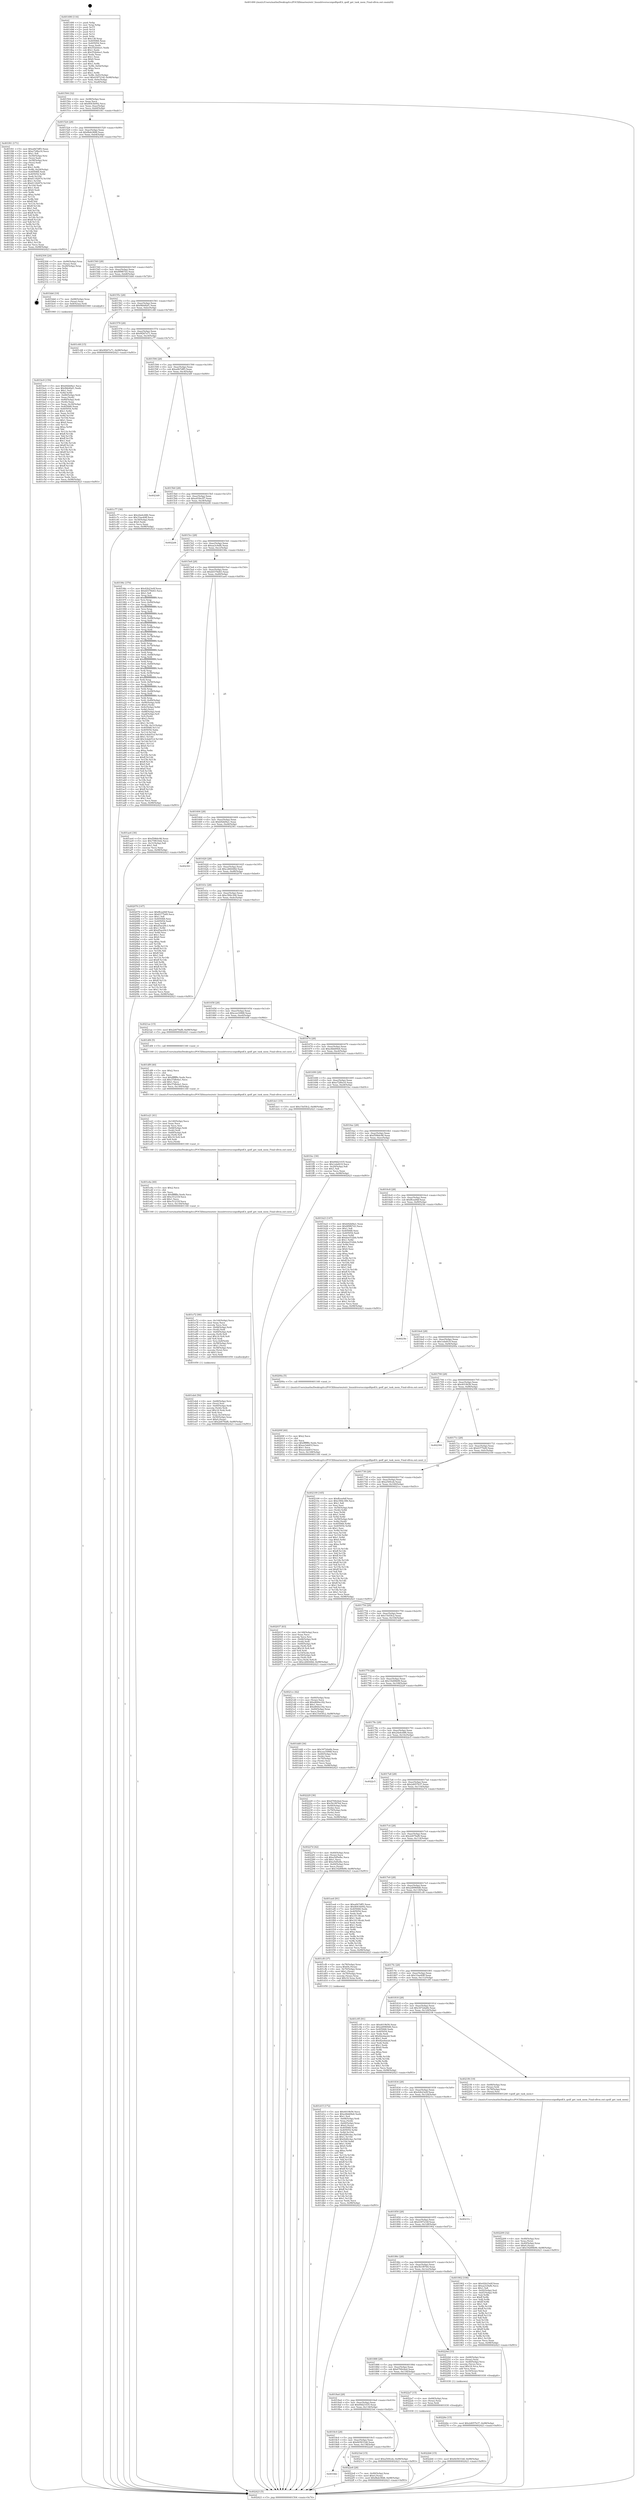 digraph "0x401490" {
  label = "0x401490 (/mnt/c/Users/mathe/Desktop/tcc/POCII/binaries/extr_linuxdriversscsiqedfqedf.h_qedf_get_task_mem_Final-ollvm.out::main(0))"
  labelloc = "t"
  node[shape=record]

  Entry [label="",width=0.3,height=0.3,shape=circle,fillcolor=black,style=filled]
  "0x401504" [label="{
     0x401504 [32]\l
     | [instrs]\l
     &nbsp;&nbsp;0x401504 \<+6\>: mov -0x98(%rbp),%eax\l
     &nbsp;&nbsp;0x40150a \<+2\>: mov %eax,%ecx\l
     &nbsp;&nbsp;0x40150c \<+6\>: sub $0x8043b092,%ecx\l
     &nbsp;&nbsp;0x401512 \<+6\>: mov %eax,-0xac(%rbp)\l
     &nbsp;&nbsp;0x401518 \<+6\>: mov %ecx,-0xb0(%rbp)\l
     &nbsp;&nbsp;0x40151e \<+6\>: je 0000000000401f41 \<main+0xab1\>\l
  }"]
  "0x401f41" [label="{
     0x401f41 [171]\l
     | [instrs]\l
     &nbsp;&nbsp;0x401f41 \<+5\>: mov $0xa0b7dff3,%eax\l
     &nbsp;&nbsp;0x401f46 \<+5\>: mov $0xe72f6a16,%ecx\l
     &nbsp;&nbsp;0x401f4b \<+2\>: mov $0x1,%dl\l
     &nbsp;&nbsp;0x401f4d \<+4\>: mov -0x50(%rbp),%rsi\l
     &nbsp;&nbsp;0x401f51 \<+2\>: mov (%rsi),%edi\l
     &nbsp;&nbsp;0x401f53 \<+4\>: mov -0x58(%rbp),%rsi\l
     &nbsp;&nbsp;0x401f57 \<+2\>: cmp (%rsi),%edi\l
     &nbsp;&nbsp;0x401f59 \<+4\>: setl %r8b\l
     &nbsp;&nbsp;0x401f5d \<+4\>: and $0x1,%r8b\l
     &nbsp;&nbsp;0x401f61 \<+4\>: mov %r8b,-0x29(%rbp)\l
     &nbsp;&nbsp;0x401f65 \<+7\>: mov 0x405068,%edi\l
     &nbsp;&nbsp;0x401f6c \<+8\>: mov 0x405054,%r9d\l
     &nbsp;&nbsp;0x401f74 \<+3\>: mov %edi,%r10d\l
     &nbsp;&nbsp;0x401f77 \<+7\>: add $0x61182974,%r10d\l
     &nbsp;&nbsp;0x401f7e \<+4\>: sub $0x1,%r10d\l
     &nbsp;&nbsp;0x401f82 \<+7\>: sub $0x61182974,%r10d\l
     &nbsp;&nbsp;0x401f89 \<+4\>: imul %r10d,%edi\l
     &nbsp;&nbsp;0x401f8d \<+3\>: and $0x1,%edi\l
     &nbsp;&nbsp;0x401f90 \<+3\>: cmp $0x0,%edi\l
     &nbsp;&nbsp;0x401f93 \<+4\>: sete %r8b\l
     &nbsp;&nbsp;0x401f97 \<+4\>: cmp $0xa,%r9d\l
     &nbsp;&nbsp;0x401f9b \<+4\>: setl %r11b\l
     &nbsp;&nbsp;0x401f9f \<+3\>: mov %r8b,%bl\l
     &nbsp;&nbsp;0x401fa2 \<+3\>: xor $0xff,%bl\l
     &nbsp;&nbsp;0x401fa5 \<+3\>: mov %r11b,%r14b\l
     &nbsp;&nbsp;0x401fa8 \<+4\>: xor $0xff,%r14b\l
     &nbsp;&nbsp;0x401fac \<+3\>: xor $0x1,%dl\l
     &nbsp;&nbsp;0x401faf \<+3\>: mov %bl,%r15b\l
     &nbsp;&nbsp;0x401fb2 \<+4\>: and $0xff,%r15b\l
     &nbsp;&nbsp;0x401fb6 \<+3\>: and %dl,%r8b\l
     &nbsp;&nbsp;0x401fb9 \<+3\>: mov %r14b,%r12b\l
     &nbsp;&nbsp;0x401fbc \<+4\>: and $0xff,%r12b\l
     &nbsp;&nbsp;0x401fc0 \<+3\>: and %dl,%r11b\l
     &nbsp;&nbsp;0x401fc3 \<+3\>: or %r8b,%r15b\l
     &nbsp;&nbsp;0x401fc6 \<+3\>: or %r11b,%r12b\l
     &nbsp;&nbsp;0x401fc9 \<+3\>: xor %r12b,%r15b\l
     &nbsp;&nbsp;0x401fcc \<+3\>: or %r14b,%bl\l
     &nbsp;&nbsp;0x401fcf \<+3\>: xor $0xff,%bl\l
     &nbsp;&nbsp;0x401fd2 \<+3\>: or $0x1,%dl\l
     &nbsp;&nbsp;0x401fd5 \<+2\>: and %dl,%bl\l
     &nbsp;&nbsp;0x401fd7 \<+3\>: or %bl,%r15b\l
     &nbsp;&nbsp;0x401fda \<+4\>: test $0x1,%r15b\l
     &nbsp;&nbsp;0x401fde \<+3\>: cmovne %ecx,%eax\l
     &nbsp;&nbsp;0x401fe1 \<+6\>: mov %eax,-0x98(%rbp)\l
     &nbsp;&nbsp;0x401fe7 \<+5\>: jmp 0000000000402423 \<main+0xf93\>\l
  }"]
  "0x401524" [label="{
     0x401524 [28]\l
     | [instrs]\l
     &nbsp;&nbsp;0x401524 \<+5\>: jmp 0000000000401529 \<main+0x99\>\l
     &nbsp;&nbsp;0x401529 \<+6\>: mov -0xac(%rbp),%eax\l
     &nbsp;&nbsp;0x40152f \<+5\>: sub $0x8bdc9fd8,%eax\l
     &nbsp;&nbsp;0x401534 \<+6\>: mov %eax,-0xb4(%rbp)\l
     &nbsp;&nbsp;0x40153a \<+6\>: je 0000000000402304 \<main+0xe74\>\l
  }"]
  Exit [label="",width=0.3,height=0.3,shape=circle,fillcolor=black,style=filled,peripheries=2]
  "0x402304" [label="{
     0x402304 [24]\l
     | [instrs]\l
     &nbsp;&nbsp;0x402304 \<+7\>: mov -0x90(%rbp),%rax\l
     &nbsp;&nbsp;0x40230b \<+2\>: mov (%rax),%eax\l
     &nbsp;&nbsp;0x40230d \<+4\>: lea -0x28(%rbp),%rsp\l
     &nbsp;&nbsp;0x402311 \<+1\>: pop %rbx\l
     &nbsp;&nbsp;0x402312 \<+2\>: pop %r12\l
     &nbsp;&nbsp;0x402314 \<+2\>: pop %r13\l
     &nbsp;&nbsp;0x402316 \<+2\>: pop %r14\l
     &nbsp;&nbsp;0x402318 \<+2\>: pop %r15\l
     &nbsp;&nbsp;0x40231a \<+1\>: pop %rbp\l
     &nbsp;&nbsp;0x40231b \<+1\>: ret\l
  }"]
  "0x401540" [label="{
     0x401540 [28]\l
     | [instrs]\l
     &nbsp;&nbsp;0x401540 \<+5\>: jmp 0000000000401545 \<main+0xb5\>\l
     &nbsp;&nbsp;0x401545 \<+6\>: mov -0xac(%rbp),%eax\l
     &nbsp;&nbsp;0x40154b \<+5\>: sub $0x8f9f67d3,%eax\l
     &nbsp;&nbsp;0x401550 \<+6\>: mov %eax,-0xb8(%rbp)\l
     &nbsp;&nbsp;0x401556 \<+6\>: je 0000000000401bb6 \<main+0x726\>\l
  }"]
  "0x4018dc" [label="{
     0x4018dc\l
  }", style=dashed]
  "0x401bb6" [label="{
     0x401bb6 [19]\l
     | [instrs]\l
     &nbsp;&nbsp;0x401bb6 \<+7\>: mov -0x88(%rbp),%rax\l
     &nbsp;&nbsp;0x401bbd \<+3\>: mov (%rax),%rax\l
     &nbsp;&nbsp;0x401bc0 \<+4\>: mov 0x8(%rax),%rdi\l
     &nbsp;&nbsp;0x401bc4 \<+5\>: call 0000000000401060 \<atoi@plt\>\l
     | [calls]\l
     &nbsp;&nbsp;0x401060 \{1\} (unknown)\l
  }"]
  "0x40155c" [label="{
     0x40155c [28]\l
     | [instrs]\l
     &nbsp;&nbsp;0x40155c \<+5\>: jmp 0000000000401561 \<main+0xd1\>\l
     &nbsp;&nbsp;0x401561 \<+6\>: mov -0xac(%rbp),%eax\l
     &nbsp;&nbsp;0x401567 \<+5\>: sub $0x9bb4faf1,%eax\l
     &nbsp;&nbsp;0x40156c \<+6\>: mov %eax,-0xbc(%rbp)\l
     &nbsp;&nbsp;0x401572 \<+6\>: je 0000000000401c68 \<main+0x7d8\>\l
  }"]
  "0x4022e8" [label="{
     0x4022e8 [28]\l
     | [instrs]\l
     &nbsp;&nbsp;0x4022e8 \<+7\>: mov -0x90(%rbp),%rax\l
     &nbsp;&nbsp;0x4022ef \<+6\>: movl $0x0,(%rax)\l
     &nbsp;&nbsp;0x4022f5 \<+10\>: movl $0x8bdc9fd8,-0x98(%rbp)\l
     &nbsp;&nbsp;0x4022ff \<+5\>: jmp 0000000000402423 \<main+0xf93\>\l
  }"]
  "0x401c68" [label="{
     0x401c68 [15]\l
     | [instrs]\l
     &nbsp;&nbsp;0x401c68 \<+10\>: movl $0x9f267a71,-0x98(%rbp)\l
     &nbsp;&nbsp;0x401c72 \<+5\>: jmp 0000000000402423 \<main+0xf93\>\l
  }"]
  "0x401578" [label="{
     0x401578 [28]\l
     | [instrs]\l
     &nbsp;&nbsp;0x401578 \<+5\>: jmp 000000000040157d \<main+0xed\>\l
     &nbsp;&nbsp;0x40157d \<+6\>: mov -0xac(%rbp),%eax\l
     &nbsp;&nbsp;0x401583 \<+5\>: sub $0x9f267a71,%eax\l
     &nbsp;&nbsp;0x401588 \<+6\>: mov %eax,-0xc0(%rbp)\l
     &nbsp;&nbsp;0x40158e \<+6\>: je 0000000000401c77 \<main+0x7e7\>\l
  }"]
  "0x4022b6" [label="{
     0x4022b6 [15]\l
     | [instrs]\l
     &nbsp;&nbsp;0x4022b6 \<+10\>: movl $0x6b5831b8,-0x98(%rbp)\l
     &nbsp;&nbsp;0x4022c0 \<+5\>: jmp 0000000000402423 \<main+0xf93\>\l
  }"]
  "0x401c77" [label="{
     0x401c77 [30]\l
     | [instrs]\l
     &nbsp;&nbsp;0x401c77 \<+5\>: mov $0x24e6c686,%eax\l
     &nbsp;&nbsp;0x401c7c \<+5\>: mov $0x33ae40ff,%ecx\l
     &nbsp;&nbsp;0x401c81 \<+3\>: mov -0x30(%rbp),%edx\l
     &nbsp;&nbsp;0x401c84 \<+3\>: cmp $0x0,%edx\l
     &nbsp;&nbsp;0x401c87 \<+3\>: cmove %ecx,%eax\l
     &nbsp;&nbsp;0x401c8a \<+6\>: mov %eax,-0x98(%rbp)\l
     &nbsp;&nbsp;0x401c90 \<+5\>: jmp 0000000000402423 \<main+0xf93\>\l
  }"]
  "0x401594" [label="{
     0x401594 [28]\l
     | [instrs]\l
     &nbsp;&nbsp;0x401594 \<+5\>: jmp 0000000000401599 \<main+0x109\>\l
     &nbsp;&nbsp;0x401599 \<+6\>: mov -0xac(%rbp),%eax\l
     &nbsp;&nbsp;0x40159f \<+5\>: sub $0xa0b7dff3,%eax\l
     &nbsp;&nbsp;0x4015a4 \<+6\>: mov %eax,-0xc4(%rbp)\l
     &nbsp;&nbsp;0x4015aa \<+6\>: je 00000000004023d9 \<main+0xf49\>\l
  }"]
  "0x40226e" [label="{
     0x40226e [15]\l
     | [instrs]\l
     &nbsp;&nbsp;0x40226e \<+10\>: movl $0x2d057b37,-0x98(%rbp)\l
     &nbsp;&nbsp;0x402278 \<+5\>: jmp 0000000000402423 \<main+0xf93\>\l
  }"]
  "0x4023d9" [label="{
     0x4023d9\l
  }", style=dashed]
  "0x4015b0" [label="{
     0x4015b0 [28]\l
     | [instrs]\l
     &nbsp;&nbsp;0x4015b0 \<+5\>: jmp 00000000004015b5 \<main+0x125\>\l
     &nbsp;&nbsp;0x4015b5 \<+6\>: mov -0xac(%rbp),%eax\l
     &nbsp;&nbsp;0x4015bb \<+5\>: sub $0xa939a3f7,%eax\l
     &nbsp;&nbsp;0x4015c0 \<+6\>: mov %eax,-0xc8(%rbp)\l
     &nbsp;&nbsp;0x4015c6 \<+6\>: je 00000000004022d4 \<main+0xe44\>\l
  }"]
  "0x402209" [label="{
     0x402209 [32]\l
     | [instrs]\l
     &nbsp;&nbsp;0x402209 \<+4\>: mov -0x48(%rbp),%rsi\l
     &nbsp;&nbsp;0x40220d \<+3\>: mov %rax,(%rsi)\l
     &nbsp;&nbsp;0x402210 \<+4\>: mov -0x40(%rbp),%rax\l
     &nbsp;&nbsp;0x402214 \<+6\>: movl $0x0,(%rax)\l
     &nbsp;&nbsp;0x40221a \<+10\>: movl $0x19289b99,-0x98(%rbp)\l
     &nbsp;&nbsp;0x402224 \<+5\>: jmp 0000000000402423 \<main+0xf93\>\l
  }"]
  "0x4022d4" [label="{
     0x4022d4\l
  }", style=dashed]
  "0x4015cc" [label="{
     0x4015cc [28]\l
     | [instrs]\l
     &nbsp;&nbsp;0x4015cc \<+5\>: jmp 00000000004015d1 \<main+0x141\>\l
     &nbsp;&nbsp;0x4015d1 \<+6\>: mov -0xac(%rbp),%eax\l
     &nbsp;&nbsp;0x4015d7 \<+5\>: sub $0xaa3c9afb,%eax\l
     &nbsp;&nbsp;0x4015dc \<+6\>: mov %eax,-0xcc(%rbp)\l
     &nbsp;&nbsp;0x4015e2 \<+6\>: je 000000000040196c \<main+0x4dc\>\l
  }"]
  "0x4018c0" [label="{
     0x4018c0 [28]\l
     | [instrs]\l
     &nbsp;&nbsp;0x4018c0 \<+5\>: jmp 00000000004018c5 \<main+0x435\>\l
     &nbsp;&nbsp;0x4018c5 \<+6\>: mov -0xac(%rbp),%eax\l
     &nbsp;&nbsp;0x4018cb \<+5\>: sub $0x6b5831b8,%eax\l
     &nbsp;&nbsp;0x4018d0 \<+6\>: mov %eax,-0x138(%rbp)\l
     &nbsp;&nbsp;0x4018d6 \<+6\>: je 00000000004022e8 \<main+0xe58\>\l
  }"]
  "0x40196c" [label="{
     0x40196c [376]\l
     | [instrs]\l
     &nbsp;&nbsp;0x40196c \<+5\>: mov $0x42b23e0f,%eax\l
     &nbsp;&nbsp;0x401971 \<+5\>: mov $0xb0378d43,%ecx\l
     &nbsp;&nbsp;0x401976 \<+2\>: mov $0x1,%dl\l
     &nbsp;&nbsp;0x401978 \<+3\>: mov %rsp,%rsi\l
     &nbsp;&nbsp;0x40197b \<+4\>: add $0xfffffffffffffff0,%rsi\l
     &nbsp;&nbsp;0x40197f \<+3\>: mov %rsi,%rsp\l
     &nbsp;&nbsp;0x401982 \<+7\>: mov %rsi,-0x90(%rbp)\l
     &nbsp;&nbsp;0x401989 \<+3\>: mov %rsp,%rsi\l
     &nbsp;&nbsp;0x40198c \<+4\>: add $0xfffffffffffffff0,%rsi\l
     &nbsp;&nbsp;0x401990 \<+3\>: mov %rsi,%rsp\l
     &nbsp;&nbsp;0x401993 \<+3\>: mov %rsp,%rdi\l
     &nbsp;&nbsp;0x401996 \<+4\>: add $0xfffffffffffffff0,%rdi\l
     &nbsp;&nbsp;0x40199a \<+3\>: mov %rdi,%rsp\l
     &nbsp;&nbsp;0x40199d \<+7\>: mov %rdi,-0x88(%rbp)\l
     &nbsp;&nbsp;0x4019a4 \<+3\>: mov %rsp,%rdi\l
     &nbsp;&nbsp;0x4019a7 \<+4\>: add $0xfffffffffffffff0,%rdi\l
     &nbsp;&nbsp;0x4019ab \<+3\>: mov %rdi,%rsp\l
     &nbsp;&nbsp;0x4019ae \<+4\>: mov %rdi,-0x80(%rbp)\l
     &nbsp;&nbsp;0x4019b2 \<+3\>: mov %rsp,%rdi\l
     &nbsp;&nbsp;0x4019b5 \<+4\>: add $0xfffffffffffffff0,%rdi\l
     &nbsp;&nbsp;0x4019b9 \<+3\>: mov %rdi,%rsp\l
     &nbsp;&nbsp;0x4019bc \<+4\>: mov %rdi,-0x78(%rbp)\l
     &nbsp;&nbsp;0x4019c0 \<+3\>: mov %rsp,%rdi\l
     &nbsp;&nbsp;0x4019c3 \<+4\>: add $0xfffffffffffffff0,%rdi\l
     &nbsp;&nbsp;0x4019c7 \<+3\>: mov %rdi,%rsp\l
     &nbsp;&nbsp;0x4019ca \<+4\>: mov %rdi,-0x70(%rbp)\l
     &nbsp;&nbsp;0x4019ce \<+3\>: mov %rsp,%rdi\l
     &nbsp;&nbsp;0x4019d1 \<+4\>: add $0xfffffffffffffff0,%rdi\l
     &nbsp;&nbsp;0x4019d5 \<+3\>: mov %rdi,%rsp\l
     &nbsp;&nbsp;0x4019d8 \<+4\>: mov %rdi,-0x68(%rbp)\l
     &nbsp;&nbsp;0x4019dc \<+3\>: mov %rsp,%rdi\l
     &nbsp;&nbsp;0x4019df \<+4\>: add $0xfffffffffffffff0,%rdi\l
     &nbsp;&nbsp;0x4019e3 \<+3\>: mov %rdi,%rsp\l
     &nbsp;&nbsp;0x4019e6 \<+4\>: mov %rdi,-0x60(%rbp)\l
     &nbsp;&nbsp;0x4019ea \<+3\>: mov %rsp,%rdi\l
     &nbsp;&nbsp;0x4019ed \<+4\>: add $0xfffffffffffffff0,%rdi\l
     &nbsp;&nbsp;0x4019f1 \<+3\>: mov %rdi,%rsp\l
     &nbsp;&nbsp;0x4019f4 \<+4\>: mov %rdi,-0x58(%rbp)\l
     &nbsp;&nbsp;0x4019f8 \<+3\>: mov %rsp,%rdi\l
     &nbsp;&nbsp;0x4019fb \<+4\>: add $0xfffffffffffffff0,%rdi\l
     &nbsp;&nbsp;0x4019ff \<+3\>: mov %rdi,%rsp\l
     &nbsp;&nbsp;0x401a02 \<+4\>: mov %rdi,-0x50(%rbp)\l
     &nbsp;&nbsp;0x401a06 \<+3\>: mov %rsp,%rdi\l
     &nbsp;&nbsp;0x401a09 \<+4\>: add $0xfffffffffffffff0,%rdi\l
     &nbsp;&nbsp;0x401a0d \<+3\>: mov %rdi,%rsp\l
     &nbsp;&nbsp;0x401a10 \<+4\>: mov %rdi,-0x48(%rbp)\l
     &nbsp;&nbsp;0x401a14 \<+3\>: mov %rsp,%rdi\l
     &nbsp;&nbsp;0x401a17 \<+4\>: add $0xfffffffffffffff0,%rdi\l
     &nbsp;&nbsp;0x401a1b \<+3\>: mov %rdi,%rsp\l
     &nbsp;&nbsp;0x401a1e \<+4\>: mov %rdi,-0x40(%rbp)\l
     &nbsp;&nbsp;0x401a22 \<+7\>: mov -0x90(%rbp),%rdi\l
     &nbsp;&nbsp;0x401a29 \<+6\>: movl $0x0,(%rdi)\l
     &nbsp;&nbsp;0x401a2f \<+7\>: mov -0x9c(%rbp),%r8d\l
     &nbsp;&nbsp;0x401a36 \<+3\>: mov %r8d,(%rsi)\l
     &nbsp;&nbsp;0x401a39 \<+7\>: mov -0x88(%rbp),%rdi\l
     &nbsp;&nbsp;0x401a40 \<+7\>: mov -0xa8(%rbp),%r9\l
     &nbsp;&nbsp;0x401a47 \<+3\>: mov %r9,(%rdi)\l
     &nbsp;&nbsp;0x401a4a \<+3\>: cmpl $0x2,(%rsi)\l
     &nbsp;&nbsp;0x401a4d \<+4\>: setne %r10b\l
     &nbsp;&nbsp;0x401a51 \<+4\>: and $0x1,%r10b\l
     &nbsp;&nbsp;0x401a55 \<+4\>: mov %r10b,-0x31(%rbp)\l
     &nbsp;&nbsp;0x401a59 \<+8\>: mov 0x405068,%r11d\l
     &nbsp;&nbsp;0x401a61 \<+7\>: mov 0x405054,%ebx\l
     &nbsp;&nbsp;0x401a68 \<+3\>: mov %r11d,%r14d\l
     &nbsp;&nbsp;0x401a6b \<+7\>: sub $0x3cdab51d,%r14d\l
     &nbsp;&nbsp;0x401a72 \<+4\>: sub $0x1,%r14d\l
     &nbsp;&nbsp;0x401a76 \<+7\>: add $0x3cdab51d,%r14d\l
     &nbsp;&nbsp;0x401a7d \<+4\>: imul %r14d,%r11d\l
     &nbsp;&nbsp;0x401a81 \<+4\>: and $0x1,%r11d\l
     &nbsp;&nbsp;0x401a85 \<+4\>: cmp $0x0,%r11d\l
     &nbsp;&nbsp;0x401a89 \<+4\>: sete %r10b\l
     &nbsp;&nbsp;0x401a8d \<+3\>: cmp $0xa,%ebx\l
     &nbsp;&nbsp;0x401a90 \<+4\>: setl %r15b\l
     &nbsp;&nbsp;0x401a94 \<+3\>: mov %r10b,%r12b\l
     &nbsp;&nbsp;0x401a97 \<+4\>: xor $0xff,%r12b\l
     &nbsp;&nbsp;0x401a9b \<+3\>: mov %r15b,%r13b\l
     &nbsp;&nbsp;0x401a9e \<+4\>: xor $0xff,%r13b\l
     &nbsp;&nbsp;0x401aa2 \<+3\>: xor $0x0,%dl\l
     &nbsp;&nbsp;0x401aa5 \<+3\>: mov %r12b,%sil\l
     &nbsp;&nbsp;0x401aa8 \<+4\>: and $0x0,%sil\l
     &nbsp;&nbsp;0x401aac \<+3\>: and %dl,%r10b\l
     &nbsp;&nbsp;0x401aaf \<+3\>: mov %r13b,%dil\l
     &nbsp;&nbsp;0x401ab2 \<+4\>: and $0x0,%dil\l
     &nbsp;&nbsp;0x401ab6 \<+3\>: and %dl,%r15b\l
     &nbsp;&nbsp;0x401ab9 \<+3\>: or %r10b,%sil\l
     &nbsp;&nbsp;0x401abc \<+3\>: or %r15b,%dil\l
     &nbsp;&nbsp;0x401abf \<+3\>: xor %dil,%sil\l
     &nbsp;&nbsp;0x401ac2 \<+3\>: or %r13b,%r12b\l
     &nbsp;&nbsp;0x401ac5 \<+4\>: xor $0xff,%r12b\l
     &nbsp;&nbsp;0x401ac9 \<+3\>: or $0x0,%dl\l
     &nbsp;&nbsp;0x401acc \<+3\>: and %dl,%r12b\l
     &nbsp;&nbsp;0x401acf \<+3\>: or %r12b,%sil\l
     &nbsp;&nbsp;0x401ad2 \<+4\>: test $0x1,%sil\l
     &nbsp;&nbsp;0x401ad6 \<+3\>: cmovne %ecx,%eax\l
     &nbsp;&nbsp;0x401ad9 \<+6\>: mov %eax,-0x98(%rbp)\l
     &nbsp;&nbsp;0x401adf \<+5\>: jmp 0000000000402423 \<main+0xf93\>\l
  }"]
  "0x4015e8" [label="{
     0x4015e8 [28]\l
     | [instrs]\l
     &nbsp;&nbsp;0x4015e8 \<+5\>: jmp 00000000004015ed \<main+0x15d\>\l
     &nbsp;&nbsp;0x4015ed \<+6\>: mov -0xac(%rbp),%eax\l
     &nbsp;&nbsp;0x4015f3 \<+5\>: sub $0xb0378d43,%eax\l
     &nbsp;&nbsp;0x4015f8 \<+6\>: mov %eax,-0xd0(%rbp)\l
     &nbsp;&nbsp;0x4015fe \<+6\>: je 0000000000401ae4 \<main+0x654\>\l
  }"]
  "0x4021bd" [label="{
     0x4021bd [15]\l
     | [instrs]\l
     &nbsp;&nbsp;0x4021bd \<+10\>: movl $0xa549ceb,-0x98(%rbp)\l
     &nbsp;&nbsp;0x4021c7 \<+5\>: jmp 0000000000402423 \<main+0xf93\>\l
  }"]
  "0x401ae4" [label="{
     0x401ae4 [30]\l
     | [instrs]\l
     &nbsp;&nbsp;0x401ae4 \<+5\>: mov $0xf598dc98,%eax\l
     &nbsp;&nbsp;0x401ae9 \<+5\>: mov $0x75f616d2,%ecx\l
     &nbsp;&nbsp;0x401aee \<+3\>: mov -0x31(%rbp),%dl\l
     &nbsp;&nbsp;0x401af1 \<+3\>: test $0x1,%dl\l
     &nbsp;&nbsp;0x401af4 \<+3\>: cmovne %ecx,%eax\l
     &nbsp;&nbsp;0x401af7 \<+6\>: mov %eax,-0x98(%rbp)\l
     &nbsp;&nbsp;0x401afd \<+5\>: jmp 0000000000402423 \<main+0xf93\>\l
  }"]
  "0x401604" [label="{
     0x401604 [28]\l
     | [instrs]\l
     &nbsp;&nbsp;0x401604 \<+5\>: jmp 0000000000401609 \<main+0x179\>\l
     &nbsp;&nbsp;0x401609 \<+6\>: mov -0xac(%rbp),%eax\l
     &nbsp;&nbsp;0x40160f \<+5\>: sub $0xb92bf4a1,%eax\l
     &nbsp;&nbsp;0x401614 \<+6\>: mov %eax,-0xd4(%rbp)\l
     &nbsp;&nbsp;0x40161a \<+6\>: je 0000000000402361 \<main+0xed1\>\l
  }"]
  "0x4018a4" [label="{
     0x4018a4 [28]\l
     | [instrs]\l
     &nbsp;&nbsp;0x4018a4 \<+5\>: jmp 00000000004018a9 \<main+0x419\>\l
     &nbsp;&nbsp;0x4018a9 \<+6\>: mov -0xac(%rbp),%eax\l
     &nbsp;&nbsp;0x4018af \<+5\>: sub $0x69d21035,%eax\l
     &nbsp;&nbsp;0x4018b4 \<+6\>: mov %eax,-0x134(%rbp)\l
     &nbsp;&nbsp;0x4018ba \<+6\>: je 00000000004021bd \<main+0xd2d\>\l
  }"]
  "0x402361" [label="{
     0x402361\l
  }", style=dashed]
  "0x401620" [label="{
     0x401620 [28]\l
     | [instrs]\l
     &nbsp;&nbsp;0x401620 \<+5\>: jmp 0000000000401625 \<main+0x195\>\l
     &nbsp;&nbsp;0x401625 \<+6\>: mov -0xac(%rbp),%eax\l
     &nbsp;&nbsp;0x40162b \<+5\>: sub $0xc266448d,%eax\l
     &nbsp;&nbsp;0x401630 \<+6\>: mov %eax,-0xd8(%rbp)\l
     &nbsp;&nbsp;0x401636 \<+6\>: je 0000000000402076 \<main+0xbe6\>\l
  }"]
  "0x4022a7" [label="{
     0x4022a7 [15]\l
     | [instrs]\l
     &nbsp;&nbsp;0x4022a7 \<+4\>: mov -0x68(%rbp),%rax\l
     &nbsp;&nbsp;0x4022ab \<+3\>: mov (%rax),%rax\l
     &nbsp;&nbsp;0x4022ae \<+3\>: mov %rax,%rdi\l
     &nbsp;&nbsp;0x4022b1 \<+5\>: call 0000000000401030 \<free@plt\>\l
     | [calls]\l
     &nbsp;&nbsp;0x401030 \{1\} (unknown)\l
  }"]
  "0x402076" [label="{
     0x402076 [147]\l
     | [instrs]\l
     &nbsp;&nbsp;0x402076 \<+5\>: mov $0xffcea9df,%eax\l
     &nbsp;&nbsp;0x40207b \<+5\>: mov $0x6377b49,%ecx\l
     &nbsp;&nbsp;0x402080 \<+2\>: mov $0x1,%dl\l
     &nbsp;&nbsp;0x402082 \<+7\>: mov 0x405068,%esi\l
     &nbsp;&nbsp;0x402089 \<+7\>: mov 0x405054,%edi\l
     &nbsp;&nbsp;0x402090 \<+3\>: mov %esi,%r8d\l
     &nbsp;&nbsp;0x402093 \<+7\>: sub $0xd5ae29c3,%r8d\l
     &nbsp;&nbsp;0x40209a \<+4\>: sub $0x1,%r8d\l
     &nbsp;&nbsp;0x40209e \<+7\>: add $0xd5ae29c3,%r8d\l
     &nbsp;&nbsp;0x4020a5 \<+4\>: imul %r8d,%esi\l
     &nbsp;&nbsp;0x4020a9 \<+3\>: and $0x1,%esi\l
     &nbsp;&nbsp;0x4020ac \<+3\>: cmp $0x0,%esi\l
     &nbsp;&nbsp;0x4020af \<+4\>: sete %r9b\l
     &nbsp;&nbsp;0x4020b3 \<+3\>: cmp $0xa,%edi\l
     &nbsp;&nbsp;0x4020b6 \<+4\>: setl %r10b\l
     &nbsp;&nbsp;0x4020ba \<+3\>: mov %r9b,%r11b\l
     &nbsp;&nbsp;0x4020bd \<+4\>: xor $0xff,%r11b\l
     &nbsp;&nbsp;0x4020c1 \<+3\>: mov %r10b,%bl\l
     &nbsp;&nbsp;0x4020c4 \<+3\>: xor $0xff,%bl\l
     &nbsp;&nbsp;0x4020c7 \<+3\>: xor $0x1,%dl\l
     &nbsp;&nbsp;0x4020ca \<+3\>: mov %r11b,%r14b\l
     &nbsp;&nbsp;0x4020cd \<+4\>: and $0xff,%r14b\l
     &nbsp;&nbsp;0x4020d1 \<+3\>: and %dl,%r9b\l
     &nbsp;&nbsp;0x4020d4 \<+3\>: mov %bl,%r15b\l
     &nbsp;&nbsp;0x4020d7 \<+4\>: and $0xff,%r15b\l
     &nbsp;&nbsp;0x4020db \<+3\>: and %dl,%r10b\l
     &nbsp;&nbsp;0x4020de \<+3\>: or %r9b,%r14b\l
     &nbsp;&nbsp;0x4020e1 \<+3\>: or %r10b,%r15b\l
     &nbsp;&nbsp;0x4020e4 \<+3\>: xor %r15b,%r14b\l
     &nbsp;&nbsp;0x4020e7 \<+3\>: or %bl,%r11b\l
     &nbsp;&nbsp;0x4020ea \<+4\>: xor $0xff,%r11b\l
     &nbsp;&nbsp;0x4020ee \<+3\>: or $0x1,%dl\l
     &nbsp;&nbsp;0x4020f1 \<+3\>: and %dl,%r11b\l
     &nbsp;&nbsp;0x4020f4 \<+3\>: or %r11b,%r14b\l
     &nbsp;&nbsp;0x4020f7 \<+4\>: test $0x1,%r14b\l
     &nbsp;&nbsp;0x4020fb \<+3\>: cmovne %ecx,%eax\l
     &nbsp;&nbsp;0x4020fe \<+6\>: mov %eax,-0x98(%rbp)\l
     &nbsp;&nbsp;0x402104 \<+5\>: jmp 0000000000402423 \<main+0xf93\>\l
  }"]
  "0x40163c" [label="{
     0x40163c [28]\l
     | [instrs]\l
     &nbsp;&nbsp;0x40163c \<+5\>: jmp 0000000000401641 \<main+0x1b1\>\l
     &nbsp;&nbsp;0x401641 \<+6\>: mov -0xac(%rbp),%eax\l
     &nbsp;&nbsp;0x401647 \<+5\>: sub $0xc584c306,%eax\l
     &nbsp;&nbsp;0x40164c \<+6\>: mov %eax,-0xdc(%rbp)\l
     &nbsp;&nbsp;0x401652 \<+6\>: je 00000000004021ae \<main+0xd1e\>\l
  }"]
  "0x401888" [label="{
     0x401888 [28]\l
     | [instrs]\l
     &nbsp;&nbsp;0x401888 \<+5\>: jmp 000000000040188d \<main+0x3fd\>\l
     &nbsp;&nbsp;0x40188d \<+6\>: mov -0xac(%rbp),%eax\l
     &nbsp;&nbsp;0x401893 \<+5\>: sub $0x6769c6ed,%eax\l
     &nbsp;&nbsp;0x401898 \<+6\>: mov %eax,-0x130(%rbp)\l
     &nbsp;&nbsp;0x40189e \<+6\>: je 00000000004022a7 \<main+0xe17\>\l
  }"]
  "0x4021ae" [label="{
     0x4021ae [15]\l
     | [instrs]\l
     &nbsp;&nbsp;0x4021ae \<+10\>: movl $0x2d479af8,-0x98(%rbp)\l
     &nbsp;&nbsp;0x4021b8 \<+5\>: jmp 0000000000402423 \<main+0xf93\>\l
  }"]
  "0x401658" [label="{
     0x401658 [28]\l
     | [instrs]\l
     &nbsp;&nbsp;0x401658 \<+5\>: jmp 000000000040165d \<main+0x1cd\>\l
     &nbsp;&nbsp;0x40165d \<+6\>: mov -0xac(%rbp),%eax\l
     &nbsp;&nbsp;0x401663 \<+5\>: sub $0xcea16968,%eax\l
     &nbsp;&nbsp;0x401668 \<+6\>: mov %eax,-0xe0(%rbp)\l
     &nbsp;&nbsp;0x40166e \<+6\>: je 0000000000401df4 \<main+0x964\>\l
  }"]
  "0x40224d" [label="{
     0x40224d [33]\l
     | [instrs]\l
     &nbsp;&nbsp;0x40224d \<+4\>: mov -0x68(%rbp),%rax\l
     &nbsp;&nbsp;0x402251 \<+3\>: mov (%rax),%rax\l
     &nbsp;&nbsp;0x402254 \<+4\>: mov -0x40(%rbp),%rcx\l
     &nbsp;&nbsp;0x402258 \<+3\>: movslq (%rcx),%rcx\l
     &nbsp;&nbsp;0x40225b \<+4\>: imul $0x18,%rcx,%rcx\l
     &nbsp;&nbsp;0x40225f \<+3\>: add %rcx,%rax\l
     &nbsp;&nbsp;0x402262 \<+4\>: mov 0x10(%rax),%rax\l
     &nbsp;&nbsp;0x402266 \<+3\>: mov %rax,%rdi\l
     &nbsp;&nbsp;0x402269 \<+5\>: call 0000000000401030 \<free@plt\>\l
     | [calls]\l
     &nbsp;&nbsp;0x401030 \{1\} (unknown)\l
  }"]
  "0x401df4" [label="{
     0x401df4 [5]\l
     | [instrs]\l
     &nbsp;&nbsp;0x401df4 \<+5\>: call 0000000000401160 \<next_i\>\l
     | [calls]\l
     &nbsp;&nbsp;0x401160 \{1\} (/mnt/c/Users/mathe/Desktop/tcc/POCII/binaries/extr_linuxdriversscsiqedfqedf.h_qedf_get_task_mem_Final-ollvm.out::next_i)\l
  }"]
  "0x401674" [label="{
     0x401674 [28]\l
     | [instrs]\l
     &nbsp;&nbsp;0x401674 \<+5\>: jmp 0000000000401679 \<main+0x1e9\>\l
     &nbsp;&nbsp;0x401679 \<+6\>: mov -0xac(%rbp),%eax\l
     &nbsp;&nbsp;0x40167f \<+5\>: sub $0xe4bb69e6,%eax\l
     &nbsp;&nbsp;0x401684 \<+6\>: mov %eax,-0xe4(%rbp)\l
     &nbsp;&nbsp;0x40168a \<+6\>: je 0000000000401dc1 \<main+0x931\>\l
  }"]
  "0x402037" [label="{
     0x402037 [63]\l
     | [instrs]\l
     &nbsp;&nbsp;0x402037 \<+6\>: mov -0x148(%rbp),%ecx\l
     &nbsp;&nbsp;0x40203d \<+3\>: imul %eax,%ecx\l
     &nbsp;&nbsp;0x402040 \<+3\>: movslq %ecx,%rsi\l
     &nbsp;&nbsp;0x402043 \<+4\>: mov -0x68(%rbp),%rdi\l
     &nbsp;&nbsp;0x402047 \<+3\>: mov (%rdi),%rdi\l
     &nbsp;&nbsp;0x40204a \<+4\>: mov -0x60(%rbp),%r8\l
     &nbsp;&nbsp;0x40204e \<+3\>: movslq (%r8),%r8\l
     &nbsp;&nbsp;0x402051 \<+4\>: imul $0x18,%r8,%r8\l
     &nbsp;&nbsp;0x402055 \<+3\>: add %r8,%rdi\l
     &nbsp;&nbsp;0x402058 \<+4\>: mov 0x10(%rdi),%rdi\l
     &nbsp;&nbsp;0x40205c \<+4\>: mov -0x50(%rbp),%r8\l
     &nbsp;&nbsp;0x402060 \<+3\>: movslq (%r8),%r8\l
     &nbsp;&nbsp;0x402063 \<+4\>: mov %rsi,(%rdi,%r8,8)\l
     &nbsp;&nbsp;0x402067 \<+10\>: movl $0xc266448d,-0x98(%rbp)\l
     &nbsp;&nbsp;0x402071 \<+5\>: jmp 0000000000402423 \<main+0xf93\>\l
  }"]
  "0x401dc1" [label="{
     0x401dc1 [15]\l
     | [instrs]\l
     &nbsp;&nbsp;0x401dc1 \<+10\>: movl $0x15ef3fc2,-0x98(%rbp)\l
     &nbsp;&nbsp;0x401dcb \<+5\>: jmp 0000000000402423 \<main+0xf93\>\l
  }"]
  "0x401690" [label="{
     0x401690 [28]\l
     | [instrs]\l
     &nbsp;&nbsp;0x401690 \<+5\>: jmp 0000000000401695 \<main+0x205\>\l
     &nbsp;&nbsp;0x401695 \<+6\>: mov -0xac(%rbp),%eax\l
     &nbsp;&nbsp;0x40169b \<+5\>: sub $0xe72f6a16,%eax\l
     &nbsp;&nbsp;0x4016a0 \<+6\>: mov %eax,-0xe8(%rbp)\l
     &nbsp;&nbsp;0x4016a6 \<+6\>: je 0000000000401fec \<main+0xb5c\>\l
  }"]
  "0x40200f" [label="{
     0x40200f [40]\l
     | [instrs]\l
     &nbsp;&nbsp;0x40200f \<+5\>: mov $0x2,%ecx\l
     &nbsp;&nbsp;0x402014 \<+1\>: cltd\l
     &nbsp;&nbsp;0x402015 \<+2\>: idiv %ecx\l
     &nbsp;&nbsp;0x402017 \<+6\>: imul $0xfffffffe,%edx,%ecx\l
     &nbsp;&nbsp;0x40201d \<+6\>: sub $0xee3ab81f,%ecx\l
     &nbsp;&nbsp;0x402023 \<+3\>: add $0x1,%ecx\l
     &nbsp;&nbsp;0x402026 \<+6\>: add $0xee3ab81f,%ecx\l
     &nbsp;&nbsp;0x40202c \<+6\>: mov %ecx,-0x148(%rbp)\l
     &nbsp;&nbsp;0x402032 \<+5\>: call 0000000000401160 \<next_i\>\l
     | [calls]\l
     &nbsp;&nbsp;0x401160 \{1\} (/mnt/c/Users/mathe/Desktop/tcc/POCII/binaries/extr_linuxdriversscsiqedfqedf.h_qedf_get_task_mem_Final-ollvm.out::next_i)\l
  }"]
  "0x401fec" [label="{
     0x401fec [30]\l
     | [instrs]\l
     &nbsp;&nbsp;0x401fec \<+5\>: mov $0x69d21035,%eax\l
     &nbsp;&nbsp;0x401ff1 \<+5\>: mov $0x1ebd419,%ecx\l
     &nbsp;&nbsp;0x401ff6 \<+3\>: mov -0x29(%rbp),%dl\l
     &nbsp;&nbsp;0x401ff9 \<+3\>: test $0x1,%dl\l
     &nbsp;&nbsp;0x401ffc \<+3\>: cmovne %ecx,%eax\l
     &nbsp;&nbsp;0x401fff \<+6\>: mov %eax,-0x98(%rbp)\l
     &nbsp;&nbsp;0x402005 \<+5\>: jmp 0000000000402423 \<main+0xf93\>\l
  }"]
  "0x4016ac" [label="{
     0x4016ac [28]\l
     | [instrs]\l
     &nbsp;&nbsp;0x4016ac \<+5\>: jmp 00000000004016b1 \<main+0x221\>\l
     &nbsp;&nbsp;0x4016b1 \<+6\>: mov -0xac(%rbp),%eax\l
     &nbsp;&nbsp;0x4016b7 \<+5\>: sub $0xf598dc98,%eax\l
     &nbsp;&nbsp;0x4016bc \<+6\>: mov %eax,-0xec(%rbp)\l
     &nbsp;&nbsp;0x4016c2 \<+6\>: je 0000000000401b23 \<main+0x693\>\l
  }"]
  "0x401eb4" [label="{
     0x401eb4 [50]\l
     | [instrs]\l
     &nbsp;&nbsp;0x401eb4 \<+4\>: mov -0x68(%rbp),%rsi\l
     &nbsp;&nbsp;0x401eb8 \<+3\>: mov (%rsi),%rsi\l
     &nbsp;&nbsp;0x401ebb \<+4\>: mov -0x60(%rbp),%rdi\l
     &nbsp;&nbsp;0x401ebf \<+3\>: movslq (%rdi),%rdi\l
     &nbsp;&nbsp;0x401ec2 \<+4\>: imul $0x18,%rdi,%rdi\l
     &nbsp;&nbsp;0x401ec6 \<+3\>: add %rdi,%rsi\l
     &nbsp;&nbsp;0x401ec9 \<+4\>: mov %rax,0x10(%rsi)\l
     &nbsp;&nbsp;0x401ecd \<+4\>: mov -0x50(%rbp),%rax\l
     &nbsp;&nbsp;0x401ed1 \<+6\>: movl $0x0,(%rax)\l
     &nbsp;&nbsp;0x401ed7 \<+10\>: movl $0x2d479af8,-0x98(%rbp)\l
     &nbsp;&nbsp;0x401ee1 \<+5\>: jmp 0000000000402423 \<main+0xf93\>\l
  }"]
  "0x401b23" [label="{
     0x401b23 [147]\l
     | [instrs]\l
     &nbsp;&nbsp;0x401b23 \<+5\>: mov $0xb92bf4a1,%eax\l
     &nbsp;&nbsp;0x401b28 \<+5\>: mov $0x8f9f67d3,%ecx\l
     &nbsp;&nbsp;0x401b2d \<+2\>: mov $0x1,%dl\l
     &nbsp;&nbsp;0x401b2f \<+7\>: mov 0x405068,%esi\l
     &nbsp;&nbsp;0x401b36 \<+7\>: mov 0x405054,%edi\l
     &nbsp;&nbsp;0x401b3d \<+3\>: mov %esi,%r8d\l
     &nbsp;&nbsp;0x401b40 \<+7\>: add $0xbee532bb,%r8d\l
     &nbsp;&nbsp;0x401b47 \<+4\>: sub $0x1,%r8d\l
     &nbsp;&nbsp;0x401b4b \<+7\>: sub $0xbee532bb,%r8d\l
     &nbsp;&nbsp;0x401b52 \<+4\>: imul %r8d,%esi\l
     &nbsp;&nbsp;0x401b56 \<+3\>: and $0x1,%esi\l
     &nbsp;&nbsp;0x401b59 \<+3\>: cmp $0x0,%esi\l
     &nbsp;&nbsp;0x401b5c \<+4\>: sete %r9b\l
     &nbsp;&nbsp;0x401b60 \<+3\>: cmp $0xa,%edi\l
     &nbsp;&nbsp;0x401b63 \<+4\>: setl %r10b\l
     &nbsp;&nbsp;0x401b67 \<+3\>: mov %r9b,%r11b\l
     &nbsp;&nbsp;0x401b6a \<+4\>: xor $0xff,%r11b\l
     &nbsp;&nbsp;0x401b6e \<+3\>: mov %r10b,%bl\l
     &nbsp;&nbsp;0x401b71 \<+3\>: xor $0xff,%bl\l
     &nbsp;&nbsp;0x401b74 \<+3\>: xor $0x1,%dl\l
     &nbsp;&nbsp;0x401b77 \<+3\>: mov %r11b,%r14b\l
     &nbsp;&nbsp;0x401b7a \<+4\>: and $0xff,%r14b\l
     &nbsp;&nbsp;0x401b7e \<+3\>: and %dl,%r9b\l
     &nbsp;&nbsp;0x401b81 \<+3\>: mov %bl,%r15b\l
     &nbsp;&nbsp;0x401b84 \<+4\>: and $0xff,%r15b\l
     &nbsp;&nbsp;0x401b88 \<+3\>: and %dl,%r10b\l
     &nbsp;&nbsp;0x401b8b \<+3\>: or %r9b,%r14b\l
     &nbsp;&nbsp;0x401b8e \<+3\>: or %r10b,%r15b\l
     &nbsp;&nbsp;0x401b91 \<+3\>: xor %r15b,%r14b\l
     &nbsp;&nbsp;0x401b94 \<+3\>: or %bl,%r11b\l
     &nbsp;&nbsp;0x401b97 \<+4\>: xor $0xff,%r11b\l
     &nbsp;&nbsp;0x401b9b \<+3\>: or $0x1,%dl\l
     &nbsp;&nbsp;0x401b9e \<+3\>: and %dl,%r11b\l
     &nbsp;&nbsp;0x401ba1 \<+3\>: or %r11b,%r14b\l
     &nbsp;&nbsp;0x401ba4 \<+4\>: test $0x1,%r14b\l
     &nbsp;&nbsp;0x401ba8 \<+3\>: cmovne %ecx,%eax\l
     &nbsp;&nbsp;0x401bab \<+6\>: mov %eax,-0x98(%rbp)\l
     &nbsp;&nbsp;0x401bb1 \<+5\>: jmp 0000000000402423 \<main+0xf93\>\l
  }"]
  "0x4016c8" [label="{
     0x4016c8 [28]\l
     | [instrs]\l
     &nbsp;&nbsp;0x4016c8 \<+5\>: jmp 00000000004016cd \<main+0x23d\>\l
     &nbsp;&nbsp;0x4016cd \<+6\>: mov -0xac(%rbp),%eax\l
     &nbsp;&nbsp;0x4016d3 \<+5\>: sub $0xffcea9df,%eax\l
     &nbsp;&nbsp;0x4016d8 \<+6\>: mov %eax,-0xf0(%rbp)\l
     &nbsp;&nbsp;0x4016de \<+6\>: je 00000000004023fe \<main+0xf6e\>\l
  }"]
  "0x401e72" [label="{
     0x401e72 [66]\l
     | [instrs]\l
     &nbsp;&nbsp;0x401e72 \<+6\>: mov -0x144(%rbp),%ecx\l
     &nbsp;&nbsp;0x401e78 \<+3\>: imul %eax,%ecx\l
     &nbsp;&nbsp;0x401e7b \<+3\>: movslq %ecx,%rsi\l
     &nbsp;&nbsp;0x401e7e \<+4\>: mov -0x68(%rbp),%rdi\l
     &nbsp;&nbsp;0x401e82 \<+3\>: mov (%rdi),%rdi\l
     &nbsp;&nbsp;0x401e85 \<+4\>: mov -0x60(%rbp),%r8\l
     &nbsp;&nbsp;0x401e89 \<+3\>: movslq (%r8),%r8\l
     &nbsp;&nbsp;0x401e8c \<+4\>: imul $0x18,%r8,%r8\l
     &nbsp;&nbsp;0x401e90 \<+3\>: add %r8,%rdi\l
     &nbsp;&nbsp;0x401e93 \<+4\>: mov %rsi,0x8(%rdi)\l
     &nbsp;&nbsp;0x401e97 \<+4\>: mov -0x58(%rbp),%rsi\l
     &nbsp;&nbsp;0x401e9b \<+6\>: movl $0x1,(%rsi)\l
     &nbsp;&nbsp;0x401ea1 \<+4\>: mov -0x58(%rbp),%rsi\l
     &nbsp;&nbsp;0x401ea5 \<+3\>: movslq (%rsi),%rsi\l
     &nbsp;&nbsp;0x401ea8 \<+4\>: shl $0x3,%rsi\l
     &nbsp;&nbsp;0x401eac \<+3\>: mov %rsi,%rdi\l
     &nbsp;&nbsp;0x401eaf \<+5\>: call 0000000000401050 \<malloc@plt\>\l
     | [calls]\l
     &nbsp;&nbsp;0x401050 \{1\} (unknown)\l
  }"]
  "0x4023fe" [label="{
     0x4023fe\l
  }", style=dashed]
  "0x4016e4" [label="{
     0x4016e4 [28]\l
     | [instrs]\l
     &nbsp;&nbsp;0x4016e4 \<+5\>: jmp 00000000004016e9 \<main+0x259\>\l
     &nbsp;&nbsp;0x4016e9 \<+6\>: mov -0xac(%rbp),%eax\l
     &nbsp;&nbsp;0x4016ef \<+5\>: sub $0x1ebd419,%eax\l
     &nbsp;&nbsp;0x4016f4 \<+6\>: mov %eax,-0xf4(%rbp)\l
     &nbsp;&nbsp;0x4016fa \<+6\>: je 000000000040200a \<main+0xb7a\>\l
  }"]
  "0x401e4a" [label="{
     0x401e4a [40]\l
     | [instrs]\l
     &nbsp;&nbsp;0x401e4a \<+5\>: mov $0x2,%ecx\l
     &nbsp;&nbsp;0x401e4f \<+1\>: cltd\l
     &nbsp;&nbsp;0x401e50 \<+2\>: idiv %ecx\l
     &nbsp;&nbsp;0x401e52 \<+6\>: imul $0xfffffffe,%edx,%ecx\l
     &nbsp;&nbsp;0x401e58 \<+6\>: add $0xc51233f,%ecx\l
     &nbsp;&nbsp;0x401e5e \<+3\>: add $0x1,%ecx\l
     &nbsp;&nbsp;0x401e61 \<+6\>: sub $0xc51233f,%ecx\l
     &nbsp;&nbsp;0x401e67 \<+6\>: mov %ecx,-0x144(%rbp)\l
     &nbsp;&nbsp;0x401e6d \<+5\>: call 0000000000401160 \<next_i\>\l
     | [calls]\l
     &nbsp;&nbsp;0x401160 \{1\} (/mnt/c/Users/mathe/Desktop/tcc/POCII/binaries/extr_linuxdriversscsiqedfqedf.h_qedf_get_task_mem_Final-ollvm.out::next_i)\l
  }"]
  "0x40200a" [label="{
     0x40200a [5]\l
     | [instrs]\l
     &nbsp;&nbsp;0x40200a \<+5\>: call 0000000000401160 \<next_i\>\l
     | [calls]\l
     &nbsp;&nbsp;0x401160 \{1\} (/mnt/c/Users/mathe/Desktop/tcc/POCII/binaries/extr_linuxdriversscsiqedfqedf.h_qedf_get_task_mem_Final-ollvm.out::next_i)\l
  }"]
  "0x401700" [label="{
     0x401700 [28]\l
     | [instrs]\l
     &nbsp;&nbsp;0x401700 \<+5\>: jmp 0000000000401705 \<main+0x275\>\l
     &nbsp;&nbsp;0x401705 \<+6\>: mov -0xac(%rbp),%eax\l
     &nbsp;&nbsp;0x40170b \<+5\>: sub $0x4019b56,%eax\l
     &nbsp;&nbsp;0x401710 \<+6\>: mov %eax,-0xf8(%rbp)\l
     &nbsp;&nbsp;0x401716 \<+6\>: je 0000000000402394 \<main+0xf04\>\l
  }"]
  "0x401e21" [label="{
     0x401e21 [41]\l
     | [instrs]\l
     &nbsp;&nbsp;0x401e21 \<+6\>: mov -0x140(%rbp),%ecx\l
     &nbsp;&nbsp;0x401e27 \<+3\>: imul %eax,%ecx\l
     &nbsp;&nbsp;0x401e2a \<+3\>: movslq %ecx,%rsi\l
     &nbsp;&nbsp;0x401e2d \<+4\>: mov -0x68(%rbp),%rdi\l
     &nbsp;&nbsp;0x401e31 \<+3\>: mov (%rdi),%rdi\l
     &nbsp;&nbsp;0x401e34 \<+4\>: mov -0x60(%rbp),%r8\l
     &nbsp;&nbsp;0x401e38 \<+3\>: movslq (%r8),%r8\l
     &nbsp;&nbsp;0x401e3b \<+4\>: imul $0x18,%r8,%r8\l
     &nbsp;&nbsp;0x401e3f \<+3\>: add %r8,%rdi\l
     &nbsp;&nbsp;0x401e42 \<+3\>: mov %rsi,(%rdi)\l
     &nbsp;&nbsp;0x401e45 \<+5\>: call 0000000000401160 \<next_i\>\l
     | [calls]\l
     &nbsp;&nbsp;0x401160 \{1\} (/mnt/c/Users/mathe/Desktop/tcc/POCII/binaries/extr_linuxdriversscsiqedfqedf.h_qedf_get_task_mem_Final-ollvm.out::next_i)\l
  }"]
  "0x402394" [label="{
     0x402394\l
  }", style=dashed]
  "0x40171c" [label="{
     0x40171c [28]\l
     | [instrs]\l
     &nbsp;&nbsp;0x40171c \<+5\>: jmp 0000000000401721 \<main+0x291\>\l
     &nbsp;&nbsp;0x401721 \<+6\>: mov -0xac(%rbp),%eax\l
     &nbsp;&nbsp;0x401727 \<+5\>: sub $0x6377b49,%eax\l
     &nbsp;&nbsp;0x40172c \<+6\>: mov %eax,-0xfc(%rbp)\l
     &nbsp;&nbsp;0x401732 \<+6\>: je 0000000000402109 \<main+0xc79\>\l
  }"]
  "0x401df9" [label="{
     0x401df9 [40]\l
     | [instrs]\l
     &nbsp;&nbsp;0x401df9 \<+5\>: mov $0x2,%ecx\l
     &nbsp;&nbsp;0x401dfe \<+1\>: cltd\l
     &nbsp;&nbsp;0x401dff \<+2\>: idiv %ecx\l
     &nbsp;&nbsp;0x401e01 \<+6\>: imul $0xfffffffe,%edx,%ecx\l
     &nbsp;&nbsp;0x401e07 \<+6\>: sub $0x37dfe4a1,%ecx\l
     &nbsp;&nbsp;0x401e0d \<+3\>: add $0x1,%ecx\l
     &nbsp;&nbsp;0x401e10 \<+6\>: add $0x37dfe4a1,%ecx\l
     &nbsp;&nbsp;0x401e16 \<+6\>: mov %ecx,-0x140(%rbp)\l
     &nbsp;&nbsp;0x401e1c \<+5\>: call 0000000000401160 \<next_i\>\l
     | [calls]\l
     &nbsp;&nbsp;0x401160 \{1\} (/mnt/c/Users/mathe/Desktop/tcc/POCII/binaries/extr_linuxdriversscsiqedfqedf.h_qedf_get_task_mem_Final-ollvm.out::next_i)\l
  }"]
  "0x402109" [label="{
     0x402109 [165]\l
     | [instrs]\l
     &nbsp;&nbsp;0x402109 \<+5\>: mov $0xffcea9df,%eax\l
     &nbsp;&nbsp;0x40210e \<+5\>: mov $0xc584c306,%ecx\l
     &nbsp;&nbsp;0x402113 \<+2\>: mov $0x1,%dl\l
     &nbsp;&nbsp;0x402115 \<+2\>: xor %esi,%esi\l
     &nbsp;&nbsp;0x402117 \<+4\>: mov -0x50(%rbp),%rdi\l
     &nbsp;&nbsp;0x40211b \<+3\>: mov (%rdi),%r8d\l
     &nbsp;&nbsp;0x40211e \<+3\>: mov %esi,%r9d\l
     &nbsp;&nbsp;0x402121 \<+4\>: sub $0x1,%r9d\l
     &nbsp;&nbsp;0x402125 \<+3\>: sub %r9d,%r8d\l
     &nbsp;&nbsp;0x402128 \<+4\>: mov -0x50(%rbp),%rdi\l
     &nbsp;&nbsp;0x40212c \<+3\>: mov %r8d,(%rdi)\l
     &nbsp;&nbsp;0x40212f \<+8\>: mov 0x405068,%r8d\l
     &nbsp;&nbsp;0x402137 \<+8\>: mov 0x405054,%r9d\l
     &nbsp;&nbsp;0x40213f \<+3\>: sub $0x1,%esi\l
     &nbsp;&nbsp;0x402142 \<+3\>: mov %r8d,%r10d\l
     &nbsp;&nbsp;0x402145 \<+3\>: add %esi,%r10d\l
     &nbsp;&nbsp;0x402148 \<+4\>: imul %r10d,%r8d\l
     &nbsp;&nbsp;0x40214c \<+4\>: and $0x1,%r8d\l
     &nbsp;&nbsp;0x402150 \<+4\>: cmp $0x0,%r8d\l
     &nbsp;&nbsp;0x402154 \<+4\>: sete %r11b\l
     &nbsp;&nbsp;0x402158 \<+4\>: cmp $0xa,%r9d\l
     &nbsp;&nbsp;0x40215c \<+3\>: setl %bl\l
     &nbsp;&nbsp;0x40215f \<+3\>: mov %r11b,%r14b\l
     &nbsp;&nbsp;0x402162 \<+4\>: xor $0xff,%r14b\l
     &nbsp;&nbsp;0x402166 \<+3\>: mov %bl,%r15b\l
     &nbsp;&nbsp;0x402169 \<+4\>: xor $0xff,%r15b\l
     &nbsp;&nbsp;0x40216d \<+3\>: xor $0x1,%dl\l
     &nbsp;&nbsp;0x402170 \<+3\>: mov %r14b,%r12b\l
     &nbsp;&nbsp;0x402173 \<+4\>: and $0xff,%r12b\l
     &nbsp;&nbsp;0x402177 \<+3\>: and %dl,%r11b\l
     &nbsp;&nbsp;0x40217a \<+3\>: mov %r15b,%r13b\l
     &nbsp;&nbsp;0x40217d \<+4\>: and $0xff,%r13b\l
     &nbsp;&nbsp;0x402181 \<+2\>: and %dl,%bl\l
     &nbsp;&nbsp;0x402183 \<+3\>: or %r11b,%r12b\l
     &nbsp;&nbsp;0x402186 \<+3\>: or %bl,%r13b\l
     &nbsp;&nbsp;0x402189 \<+3\>: xor %r13b,%r12b\l
     &nbsp;&nbsp;0x40218c \<+3\>: or %r15b,%r14b\l
     &nbsp;&nbsp;0x40218f \<+4\>: xor $0xff,%r14b\l
     &nbsp;&nbsp;0x402193 \<+3\>: or $0x1,%dl\l
     &nbsp;&nbsp;0x402196 \<+3\>: and %dl,%r14b\l
     &nbsp;&nbsp;0x402199 \<+3\>: or %r14b,%r12b\l
     &nbsp;&nbsp;0x40219c \<+4\>: test $0x1,%r12b\l
     &nbsp;&nbsp;0x4021a0 \<+3\>: cmovne %ecx,%eax\l
     &nbsp;&nbsp;0x4021a3 \<+6\>: mov %eax,-0x98(%rbp)\l
     &nbsp;&nbsp;0x4021a9 \<+5\>: jmp 0000000000402423 \<main+0xf93\>\l
  }"]
  "0x401738" [label="{
     0x401738 [28]\l
     | [instrs]\l
     &nbsp;&nbsp;0x401738 \<+5\>: jmp 000000000040173d \<main+0x2ad\>\l
     &nbsp;&nbsp;0x40173d \<+6\>: mov -0xac(%rbp),%eax\l
     &nbsp;&nbsp;0x401743 \<+5\>: sub $0xa549ceb,%eax\l
     &nbsp;&nbsp;0x401748 \<+6\>: mov %eax,-0x100(%rbp)\l
     &nbsp;&nbsp;0x40174e \<+6\>: je 00000000004021cc \<main+0xd3c\>\l
  }"]
  "0x401d15" [label="{
     0x401d15 [172]\l
     | [instrs]\l
     &nbsp;&nbsp;0x401d15 \<+5\>: mov $0x4019b56,%ecx\l
     &nbsp;&nbsp;0x401d1a \<+5\>: mov $0xe4bb69e6,%edx\l
     &nbsp;&nbsp;0x401d1f \<+3\>: mov $0x1,%sil\l
     &nbsp;&nbsp;0x401d22 \<+4\>: mov -0x68(%rbp),%rdi\l
     &nbsp;&nbsp;0x401d26 \<+3\>: mov %rax,(%rdi)\l
     &nbsp;&nbsp;0x401d29 \<+4\>: mov -0x60(%rbp),%rax\l
     &nbsp;&nbsp;0x401d2d \<+6\>: movl $0x0,(%rax)\l
     &nbsp;&nbsp;0x401d33 \<+8\>: mov 0x405068,%r8d\l
     &nbsp;&nbsp;0x401d3b \<+8\>: mov 0x405054,%r9d\l
     &nbsp;&nbsp;0x401d43 \<+3\>: mov %r8d,%r10d\l
     &nbsp;&nbsp;0x401d46 \<+7\>: sub $0xf2d0c4ac,%r10d\l
     &nbsp;&nbsp;0x401d4d \<+4\>: sub $0x1,%r10d\l
     &nbsp;&nbsp;0x401d51 \<+7\>: add $0xf2d0c4ac,%r10d\l
     &nbsp;&nbsp;0x401d58 \<+4\>: imul %r10d,%r8d\l
     &nbsp;&nbsp;0x401d5c \<+4\>: and $0x1,%r8d\l
     &nbsp;&nbsp;0x401d60 \<+4\>: cmp $0x0,%r8d\l
     &nbsp;&nbsp;0x401d64 \<+4\>: sete %r11b\l
     &nbsp;&nbsp;0x401d68 \<+4\>: cmp $0xa,%r9d\l
     &nbsp;&nbsp;0x401d6c \<+3\>: setl %bl\l
     &nbsp;&nbsp;0x401d6f \<+3\>: mov %r11b,%r14b\l
     &nbsp;&nbsp;0x401d72 \<+4\>: xor $0xff,%r14b\l
     &nbsp;&nbsp;0x401d76 \<+3\>: mov %bl,%r15b\l
     &nbsp;&nbsp;0x401d79 \<+4\>: xor $0xff,%r15b\l
     &nbsp;&nbsp;0x401d7d \<+4\>: xor $0x1,%sil\l
     &nbsp;&nbsp;0x401d81 \<+3\>: mov %r14b,%r12b\l
     &nbsp;&nbsp;0x401d84 \<+4\>: and $0xff,%r12b\l
     &nbsp;&nbsp;0x401d88 \<+3\>: and %sil,%r11b\l
     &nbsp;&nbsp;0x401d8b \<+3\>: mov %r15b,%r13b\l
     &nbsp;&nbsp;0x401d8e \<+4\>: and $0xff,%r13b\l
     &nbsp;&nbsp;0x401d92 \<+3\>: and %sil,%bl\l
     &nbsp;&nbsp;0x401d95 \<+3\>: or %r11b,%r12b\l
     &nbsp;&nbsp;0x401d98 \<+3\>: or %bl,%r13b\l
     &nbsp;&nbsp;0x401d9b \<+3\>: xor %r13b,%r12b\l
     &nbsp;&nbsp;0x401d9e \<+3\>: or %r15b,%r14b\l
     &nbsp;&nbsp;0x401da1 \<+4\>: xor $0xff,%r14b\l
     &nbsp;&nbsp;0x401da5 \<+4\>: or $0x1,%sil\l
     &nbsp;&nbsp;0x401da9 \<+3\>: and %sil,%r14b\l
     &nbsp;&nbsp;0x401dac \<+3\>: or %r14b,%r12b\l
     &nbsp;&nbsp;0x401daf \<+4\>: test $0x1,%r12b\l
     &nbsp;&nbsp;0x401db3 \<+3\>: cmovne %edx,%ecx\l
     &nbsp;&nbsp;0x401db6 \<+6\>: mov %ecx,-0x98(%rbp)\l
     &nbsp;&nbsp;0x401dbc \<+5\>: jmp 0000000000402423 \<main+0xf93\>\l
  }"]
  "0x4021cc" [label="{
     0x4021cc [42]\l
     | [instrs]\l
     &nbsp;&nbsp;0x4021cc \<+4\>: mov -0x60(%rbp),%rax\l
     &nbsp;&nbsp;0x4021d0 \<+2\>: mov (%rax),%ecx\l
     &nbsp;&nbsp;0x4021d2 \<+6\>: add $0xd844e182,%ecx\l
     &nbsp;&nbsp;0x4021d8 \<+3\>: add $0x1,%ecx\l
     &nbsp;&nbsp;0x4021db \<+6\>: sub $0xd844e182,%ecx\l
     &nbsp;&nbsp;0x4021e1 \<+4\>: mov -0x60(%rbp),%rax\l
     &nbsp;&nbsp;0x4021e5 \<+2\>: mov %ecx,(%rax)\l
     &nbsp;&nbsp;0x4021e7 \<+10\>: movl $0x15ef3fc2,-0x98(%rbp)\l
     &nbsp;&nbsp;0x4021f1 \<+5\>: jmp 0000000000402423 \<main+0xf93\>\l
  }"]
  "0x401754" [label="{
     0x401754 [28]\l
     | [instrs]\l
     &nbsp;&nbsp;0x401754 \<+5\>: jmp 0000000000401759 \<main+0x2c9\>\l
     &nbsp;&nbsp;0x401759 \<+6\>: mov -0xac(%rbp),%eax\l
     &nbsp;&nbsp;0x40175f \<+5\>: sub $0x15ef3fc2,%eax\l
     &nbsp;&nbsp;0x401764 \<+6\>: mov %eax,-0x104(%rbp)\l
     &nbsp;&nbsp;0x40176a \<+6\>: je 0000000000401dd0 \<main+0x940\>\l
  }"]
  "0x401bc9" [label="{
     0x401bc9 [159]\l
     | [instrs]\l
     &nbsp;&nbsp;0x401bc9 \<+5\>: mov $0xb92bf4a1,%ecx\l
     &nbsp;&nbsp;0x401bce \<+5\>: mov $0x9bb4faf1,%edx\l
     &nbsp;&nbsp;0x401bd3 \<+3\>: mov $0x1,%sil\l
     &nbsp;&nbsp;0x401bd6 \<+3\>: xor %r8d,%r8d\l
     &nbsp;&nbsp;0x401bd9 \<+4\>: mov -0x80(%rbp),%rdi\l
     &nbsp;&nbsp;0x401bdd \<+2\>: mov %eax,(%rdi)\l
     &nbsp;&nbsp;0x401bdf \<+4\>: mov -0x80(%rbp),%rdi\l
     &nbsp;&nbsp;0x401be3 \<+2\>: mov (%rdi),%eax\l
     &nbsp;&nbsp;0x401be5 \<+3\>: mov %eax,-0x30(%rbp)\l
     &nbsp;&nbsp;0x401be8 \<+7\>: mov 0x405068,%eax\l
     &nbsp;&nbsp;0x401bef \<+8\>: mov 0x405054,%r9d\l
     &nbsp;&nbsp;0x401bf7 \<+4\>: sub $0x1,%r8d\l
     &nbsp;&nbsp;0x401bfb \<+3\>: mov %eax,%r10d\l
     &nbsp;&nbsp;0x401bfe \<+3\>: add %r8d,%r10d\l
     &nbsp;&nbsp;0x401c01 \<+4\>: imul %r10d,%eax\l
     &nbsp;&nbsp;0x401c05 \<+3\>: and $0x1,%eax\l
     &nbsp;&nbsp;0x401c08 \<+3\>: cmp $0x0,%eax\l
     &nbsp;&nbsp;0x401c0b \<+4\>: sete %r11b\l
     &nbsp;&nbsp;0x401c0f \<+4\>: cmp $0xa,%r9d\l
     &nbsp;&nbsp;0x401c13 \<+3\>: setl %bl\l
     &nbsp;&nbsp;0x401c16 \<+3\>: mov %r11b,%r14b\l
     &nbsp;&nbsp;0x401c19 \<+4\>: xor $0xff,%r14b\l
     &nbsp;&nbsp;0x401c1d \<+3\>: mov %bl,%r15b\l
     &nbsp;&nbsp;0x401c20 \<+4\>: xor $0xff,%r15b\l
     &nbsp;&nbsp;0x401c24 \<+4\>: xor $0x1,%sil\l
     &nbsp;&nbsp;0x401c28 \<+3\>: mov %r14b,%r12b\l
     &nbsp;&nbsp;0x401c2b \<+4\>: and $0xff,%r12b\l
     &nbsp;&nbsp;0x401c2f \<+3\>: and %sil,%r11b\l
     &nbsp;&nbsp;0x401c32 \<+3\>: mov %r15b,%r13b\l
     &nbsp;&nbsp;0x401c35 \<+4\>: and $0xff,%r13b\l
     &nbsp;&nbsp;0x401c39 \<+3\>: and %sil,%bl\l
     &nbsp;&nbsp;0x401c3c \<+3\>: or %r11b,%r12b\l
     &nbsp;&nbsp;0x401c3f \<+3\>: or %bl,%r13b\l
     &nbsp;&nbsp;0x401c42 \<+3\>: xor %r13b,%r12b\l
     &nbsp;&nbsp;0x401c45 \<+3\>: or %r15b,%r14b\l
     &nbsp;&nbsp;0x401c48 \<+4\>: xor $0xff,%r14b\l
     &nbsp;&nbsp;0x401c4c \<+4\>: or $0x1,%sil\l
     &nbsp;&nbsp;0x401c50 \<+3\>: and %sil,%r14b\l
     &nbsp;&nbsp;0x401c53 \<+3\>: or %r14b,%r12b\l
     &nbsp;&nbsp;0x401c56 \<+4\>: test $0x1,%r12b\l
     &nbsp;&nbsp;0x401c5a \<+3\>: cmovne %edx,%ecx\l
     &nbsp;&nbsp;0x401c5d \<+6\>: mov %ecx,-0x98(%rbp)\l
     &nbsp;&nbsp;0x401c63 \<+5\>: jmp 0000000000402423 \<main+0xf93\>\l
  }"]
  "0x401dd0" [label="{
     0x401dd0 [36]\l
     | [instrs]\l
     &nbsp;&nbsp;0x401dd0 \<+5\>: mov $0x3472da6b,%eax\l
     &nbsp;&nbsp;0x401dd5 \<+5\>: mov $0xcea16968,%ecx\l
     &nbsp;&nbsp;0x401dda \<+4\>: mov -0x60(%rbp),%rdx\l
     &nbsp;&nbsp;0x401dde \<+2\>: mov (%rdx),%esi\l
     &nbsp;&nbsp;0x401de0 \<+4\>: mov -0x70(%rbp),%rdx\l
     &nbsp;&nbsp;0x401de4 \<+2\>: cmp (%rdx),%esi\l
     &nbsp;&nbsp;0x401de6 \<+3\>: cmovl %ecx,%eax\l
     &nbsp;&nbsp;0x401de9 \<+6\>: mov %eax,-0x98(%rbp)\l
     &nbsp;&nbsp;0x401def \<+5\>: jmp 0000000000402423 \<main+0xf93\>\l
  }"]
  "0x401770" [label="{
     0x401770 [28]\l
     | [instrs]\l
     &nbsp;&nbsp;0x401770 \<+5\>: jmp 0000000000401775 \<main+0x2e5\>\l
     &nbsp;&nbsp;0x401775 \<+6\>: mov -0xac(%rbp),%eax\l
     &nbsp;&nbsp;0x40177b \<+5\>: sub $0x19289b99,%eax\l
     &nbsp;&nbsp;0x401780 \<+6\>: mov %eax,-0x108(%rbp)\l
     &nbsp;&nbsp;0x401786 \<+6\>: je 0000000000402229 \<main+0xd99\>\l
  }"]
  "0x401490" [label="{
     0x401490 [116]\l
     | [instrs]\l
     &nbsp;&nbsp;0x401490 \<+1\>: push %rbp\l
     &nbsp;&nbsp;0x401491 \<+3\>: mov %rsp,%rbp\l
     &nbsp;&nbsp;0x401494 \<+2\>: push %r15\l
     &nbsp;&nbsp;0x401496 \<+2\>: push %r14\l
     &nbsp;&nbsp;0x401498 \<+2\>: push %r13\l
     &nbsp;&nbsp;0x40149a \<+2\>: push %r12\l
     &nbsp;&nbsp;0x40149c \<+1\>: push %rbx\l
     &nbsp;&nbsp;0x40149d \<+7\>: sub $0x138,%rsp\l
     &nbsp;&nbsp;0x4014a4 \<+7\>: mov 0x405068,%eax\l
     &nbsp;&nbsp;0x4014ab \<+7\>: mov 0x405054,%ecx\l
     &nbsp;&nbsp;0x4014b2 \<+2\>: mov %eax,%edx\l
     &nbsp;&nbsp;0x4014b4 \<+6\>: add $0x552b4ee1,%edx\l
     &nbsp;&nbsp;0x4014ba \<+3\>: sub $0x1,%edx\l
     &nbsp;&nbsp;0x4014bd \<+6\>: sub $0x552b4ee1,%edx\l
     &nbsp;&nbsp;0x4014c3 \<+3\>: imul %edx,%eax\l
     &nbsp;&nbsp;0x4014c6 \<+3\>: and $0x1,%eax\l
     &nbsp;&nbsp;0x4014c9 \<+3\>: cmp $0x0,%eax\l
     &nbsp;&nbsp;0x4014cc \<+4\>: sete %r8b\l
     &nbsp;&nbsp;0x4014d0 \<+4\>: and $0x1,%r8b\l
     &nbsp;&nbsp;0x4014d4 \<+7\>: mov %r8b,-0x92(%rbp)\l
     &nbsp;&nbsp;0x4014db \<+3\>: cmp $0xa,%ecx\l
     &nbsp;&nbsp;0x4014de \<+4\>: setl %r8b\l
     &nbsp;&nbsp;0x4014e2 \<+4\>: and $0x1,%r8b\l
     &nbsp;&nbsp;0x4014e6 \<+7\>: mov %r8b,-0x91(%rbp)\l
     &nbsp;&nbsp;0x4014ed \<+10\>: movl $0x4397216f,-0x98(%rbp)\l
     &nbsp;&nbsp;0x4014f7 \<+6\>: mov %edi,-0x9c(%rbp)\l
     &nbsp;&nbsp;0x4014fd \<+7\>: mov %rsi,-0xa8(%rbp)\l
  }"]
  "0x402229" [label="{
     0x402229 [36]\l
     | [instrs]\l
     &nbsp;&nbsp;0x402229 \<+5\>: mov $0x6769c6ed,%eax\l
     &nbsp;&nbsp;0x40222e \<+5\>: mov $0x5b1f8764,%ecx\l
     &nbsp;&nbsp;0x402233 \<+4\>: mov -0x40(%rbp),%rdx\l
     &nbsp;&nbsp;0x402237 \<+2\>: mov (%rdx),%esi\l
     &nbsp;&nbsp;0x402239 \<+4\>: mov -0x70(%rbp),%rdx\l
     &nbsp;&nbsp;0x40223d \<+2\>: cmp (%rdx),%esi\l
     &nbsp;&nbsp;0x40223f \<+3\>: cmovl %ecx,%eax\l
     &nbsp;&nbsp;0x402242 \<+6\>: mov %eax,-0x98(%rbp)\l
     &nbsp;&nbsp;0x402248 \<+5\>: jmp 0000000000402423 \<main+0xf93\>\l
  }"]
  "0x40178c" [label="{
     0x40178c [28]\l
     | [instrs]\l
     &nbsp;&nbsp;0x40178c \<+5\>: jmp 0000000000401791 \<main+0x301\>\l
     &nbsp;&nbsp;0x401791 \<+6\>: mov -0xac(%rbp),%eax\l
     &nbsp;&nbsp;0x401797 \<+5\>: sub $0x24e6c686,%eax\l
     &nbsp;&nbsp;0x40179c \<+6\>: mov %eax,-0x10c(%rbp)\l
     &nbsp;&nbsp;0x4017a2 \<+6\>: je 00000000004022c5 \<main+0xe35\>\l
  }"]
  "0x402423" [label="{
     0x402423 [5]\l
     | [instrs]\l
     &nbsp;&nbsp;0x402423 \<+5\>: jmp 0000000000401504 \<main+0x74\>\l
  }"]
  "0x4022c5" [label="{
     0x4022c5\l
  }", style=dashed]
  "0x4017a8" [label="{
     0x4017a8 [28]\l
     | [instrs]\l
     &nbsp;&nbsp;0x4017a8 \<+5\>: jmp 00000000004017ad \<main+0x31d\>\l
     &nbsp;&nbsp;0x4017ad \<+6\>: mov -0xac(%rbp),%eax\l
     &nbsp;&nbsp;0x4017b3 \<+5\>: sub $0x2d057b37,%eax\l
     &nbsp;&nbsp;0x4017b8 \<+6\>: mov %eax,-0x110(%rbp)\l
     &nbsp;&nbsp;0x4017be \<+6\>: je 000000000040227d \<main+0xded\>\l
  }"]
  "0x40186c" [label="{
     0x40186c [28]\l
     | [instrs]\l
     &nbsp;&nbsp;0x40186c \<+5\>: jmp 0000000000401871 \<main+0x3e1\>\l
     &nbsp;&nbsp;0x401871 \<+6\>: mov -0xac(%rbp),%eax\l
     &nbsp;&nbsp;0x401877 \<+5\>: sub $0x5b1f8764,%eax\l
     &nbsp;&nbsp;0x40187c \<+6\>: mov %eax,-0x12c(%rbp)\l
     &nbsp;&nbsp;0x401882 \<+6\>: je 000000000040224d \<main+0xdbd\>\l
  }"]
  "0x40227d" [label="{
     0x40227d [42]\l
     | [instrs]\l
     &nbsp;&nbsp;0x40227d \<+4\>: mov -0x40(%rbp),%rax\l
     &nbsp;&nbsp;0x402281 \<+2\>: mov (%rax),%ecx\l
     &nbsp;&nbsp;0x402283 \<+6\>: sub $0xe5d5efbc,%ecx\l
     &nbsp;&nbsp;0x402289 \<+3\>: add $0x1,%ecx\l
     &nbsp;&nbsp;0x40228c \<+6\>: add $0xe5d5efbc,%ecx\l
     &nbsp;&nbsp;0x402292 \<+4\>: mov -0x40(%rbp),%rax\l
     &nbsp;&nbsp;0x402296 \<+2\>: mov %ecx,(%rax)\l
     &nbsp;&nbsp;0x402298 \<+10\>: movl $0x19289b99,-0x98(%rbp)\l
     &nbsp;&nbsp;0x4022a2 \<+5\>: jmp 0000000000402423 \<main+0xf93\>\l
  }"]
  "0x4017c4" [label="{
     0x4017c4 [28]\l
     | [instrs]\l
     &nbsp;&nbsp;0x4017c4 \<+5\>: jmp 00000000004017c9 \<main+0x339\>\l
     &nbsp;&nbsp;0x4017c9 \<+6\>: mov -0xac(%rbp),%eax\l
     &nbsp;&nbsp;0x4017cf \<+5\>: sub $0x2d479af8,%eax\l
     &nbsp;&nbsp;0x4017d4 \<+6\>: mov %eax,-0x114(%rbp)\l
     &nbsp;&nbsp;0x4017da \<+6\>: je 0000000000401ee6 \<main+0xa56\>\l
  }"]
  "0x401902" [label="{
     0x401902 [106]\l
     | [instrs]\l
     &nbsp;&nbsp;0x401902 \<+5\>: mov $0x42b23e0f,%eax\l
     &nbsp;&nbsp;0x401907 \<+5\>: mov $0xaa3c9afb,%ecx\l
     &nbsp;&nbsp;0x40190c \<+2\>: mov $0x1,%dl\l
     &nbsp;&nbsp;0x40190e \<+7\>: mov -0x92(%rbp),%sil\l
     &nbsp;&nbsp;0x401915 \<+7\>: mov -0x91(%rbp),%dil\l
     &nbsp;&nbsp;0x40191c \<+3\>: mov %sil,%r8b\l
     &nbsp;&nbsp;0x40191f \<+4\>: xor $0xff,%r8b\l
     &nbsp;&nbsp;0x401923 \<+3\>: mov %dil,%r9b\l
     &nbsp;&nbsp;0x401926 \<+4\>: xor $0xff,%r9b\l
     &nbsp;&nbsp;0x40192a \<+3\>: xor $0x1,%dl\l
     &nbsp;&nbsp;0x40192d \<+3\>: mov %r8b,%r10b\l
     &nbsp;&nbsp;0x401930 \<+4\>: and $0xff,%r10b\l
     &nbsp;&nbsp;0x401934 \<+3\>: and %dl,%sil\l
     &nbsp;&nbsp;0x401937 \<+3\>: mov %r9b,%r11b\l
     &nbsp;&nbsp;0x40193a \<+4\>: and $0xff,%r11b\l
     &nbsp;&nbsp;0x40193e \<+3\>: and %dl,%dil\l
     &nbsp;&nbsp;0x401941 \<+3\>: or %sil,%r10b\l
     &nbsp;&nbsp;0x401944 \<+3\>: or %dil,%r11b\l
     &nbsp;&nbsp;0x401947 \<+3\>: xor %r11b,%r10b\l
     &nbsp;&nbsp;0x40194a \<+3\>: or %r9b,%r8b\l
     &nbsp;&nbsp;0x40194d \<+4\>: xor $0xff,%r8b\l
     &nbsp;&nbsp;0x401951 \<+3\>: or $0x1,%dl\l
     &nbsp;&nbsp;0x401954 \<+3\>: and %dl,%r8b\l
     &nbsp;&nbsp;0x401957 \<+3\>: or %r8b,%r10b\l
     &nbsp;&nbsp;0x40195a \<+4\>: test $0x1,%r10b\l
     &nbsp;&nbsp;0x40195e \<+3\>: cmovne %ecx,%eax\l
     &nbsp;&nbsp;0x401961 \<+6\>: mov %eax,-0x98(%rbp)\l
     &nbsp;&nbsp;0x401967 \<+5\>: jmp 0000000000402423 \<main+0xf93\>\l
  }"]
  "0x401ee6" [label="{
     0x401ee6 [91]\l
     | [instrs]\l
     &nbsp;&nbsp;0x401ee6 \<+5\>: mov $0xa0b7dff3,%eax\l
     &nbsp;&nbsp;0x401eeb \<+5\>: mov $0x8043b092,%ecx\l
     &nbsp;&nbsp;0x401ef0 \<+7\>: mov 0x405068,%edx\l
     &nbsp;&nbsp;0x401ef7 \<+7\>: mov 0x405054,%esi\l
     &nbsp;&nbsp;0x401efe \<+2\>: mov %edx,%edi\l
     &nbsp;&nbsp;0x401f00 \<+6\>: add $0x16138cab,%edi\l
     &nbsp;&nbsp;0x401f06 \<+3\>: sub $0x1,%edi\l
     &nbsp;&nbsp;0x401f09 \<+6\>: sub $0x16138cab,%edi\l
     &nbsp;&nbsp;0x401f0f \<+3\>: imul %edi,%edx\l
     &nbsp;&nbsp;0x401f12 \<+3\>: and $0x1,%edx\l
     &nbsp;&nbsp;0x401f15 \<+3\>: cmp $0x0,%edx\l
     &nbsp;&nbsp;0x401f18 \<+4\>: sete %r8b\l
     &nbsp;&nbsp;0x401f1c \<+3\>: cmp $0xa,%esi\l
     &nbsp;&nbsp;0x401f1f \<+4\>: setl %r9b\l
     &nbsp;&nbsp;0x401f23 \<+3\>: mov %r8b,%r10b\l
     &nbsp;&nbsp;0x401f26 \<+3\>: and %r9b,%r10b\l
     &nbsp;&nbsp;0x401f29 \<+3\>: xor %r9b,%r8b\l
     &nbsp;&nbsp;0x401f2c \<+3\>: or %r8b,%r10b\l
     &nbsp;&nbsp;0x401f2f \<+4\>: test $0x1,%r10b\l
     &nbsp;&nbsp;0x401f33 \<+3\>: cmovne %ecx,%eax\l
     &nbsp;&nbsp;0x401f36 \<+6\>: mov %eax,-0x98(%rbp)\l
     &nbsp;&nbsp;0x401f3c \<+5\>: jmp 0000000000402423 \<main+0xf93\>\l
  }"]
  "0x4017e0" [label="{
     0x4017e0 [28]\l
     | [instrs]\l
     &nbsp;&nbsp;0x4017e0 \<+5\>: jmp 00000000004017e5 \<main+0x355\>\l
     &nbsp;&nbsp;0x4017e5 \<+6\>: mov -0xac(%rbp),%eax\l
     &nbsp;&nbsp;0x4017eb \<+5\>: sub $0x2d9969d6,%eax\l
     &nbsp;&nbsp;0x4017f0 \<+6\>: mov %eax,-0x118(%rbp)\l
     &nbsp;&nbsp;0x4017f6 \<+6\>: je 0000000000401cf0 \<main+0x860\>\l
  }"]
  "0x401850" [label="{
     0x401850 [28]\l
     | [instrs]\l
     &nbsp;&nbsp;0x401850 \<+5\>: jmp 0000000000401855 \<main+0x3c5\>\l
     &nbsp;&nbsp;0x401855 \<+6\>: mov -0xac(%rbp),%eax\l
     &nbsp;&nbsp;0x40185b \<+5\>: sub $0x4397216f,%eax\l
     &nbsp;&nbsp;0x401860 \<+6\>: mov %eax,-0x128(%rbp)\l
     &nbsp;&nbsp;0x401866 \<+6\>: je 0000000000401902 \<main+0x472\>\l
  }"]
  "0x401cf0" [label="{
     0x401cf0 [37]\l
     | [instrs]\l
     &nbsp;&nbsp;0x401cf0 \<+4\>: mov -0x78(%rbp),%rax\l
     &nbsp;&nbsp;0x401cf4 \<+7\>: movq $0x64,(%rax)\l
     &nbsp;&nbsp;0x401cfb \<+4\>: mov -0x70(%rbp),%rax\l
     &nbsp;&nbsp;0x401cff \<+6\>: movl $0x1,(%rax)\l
     &nbsp;&nbsp;0x401d05 \<+4\>: mov -0x70(%rbp),%rax\l
     &nbsp;&nbsp;0x401d09 \<+3\>: movslq (%rax),%rax\l
     &nbsp;&nbsp;0x401d0c \<+4\>: imul $0x18,%rax,%rdi\l
     &nbsp;&nbsp;0x401d10 \<+5\>: call 0000000000401050 \<malloc@plt\>\l
     | [calls]\l
     &nbsp;&nbsp;0x401050 \{1\} (unknown)\l
  }"]
  "0x4017fc" [label="{
     0x4017fc [28]\l
     | [instrs]\l
     &nbsp;&nbsp;0x4017fc \<+5\>: jmp 0000000000401801 \<main+0x371\>\l
     &nbsp;&nbsp;0x401801 \<+6\>: mov -0xac(%rbp),%eax\l
     &nbsp;&nbsp;0x401807 \<+5\>: sub $0x33ae40ff,%eax\l
     &nbsp;&nbsp;0x40180c \<+6\>: mov %eax,-0x11c(%rbp)\l
     &nbsp;&nbsp;0x401812 \<+6\>: je 0000000000401c95 \<main+0x805\>\l
  }"]
  "0x40231c" [label="{
     0x40231c\l
  }", style=dashed]
  "0x401c95" [label="{
     0x401c95 [91]\l
     | [instrs]\l
     &nbsp;&nbsp;0x401c95 \<+5\>: mov $0x4019b56,%eax\l
     &nbsp;&nbsp;0x401c9a \<+5\>: mov $0x2d9969d6,%ecx\l
     &nbsp;&nbsp;0x401c9f \<+7\>: mov 0x405068,%edx\l
     &nbsp;&nbsp;0x401ca6 \<+7\>: mov 0x405054,%esi\l
     &nbsp;&nbsp;0x401cad \<+2\>: mov %edx,%edi\l
     &nbsp;&nbsp;0x401caf \<+6\>: add $0x82edae2d,%edi\l
     &nbsp;&nbsp;0x401cb5 \<+3\>: sub $0x1,%edi\l
     &nbsp;&nbsp;0x401cb8 \<+6\>: sub $0x82edae2d,%edi\l
     &nbsp;&nbsp;0x401cbe \<+3\>: imul %edi,%edx\l
     &nbsp;&nbsp;0x401cc1 \<+3\>: and $0x1,%edx\l
     &nbsp;&nbsp;0x401cc4 \<+3\>: cmp $0x0,%edx\l
     &nbsp;&nbsp;0x401cc7 \<+4\>: sete %r8b\l
     &nbsp;&nbsp;0x401ccb \<+3\>: cmp $0xa,%esi\l
     &nbsp;&nbsp;0x401cce \<+4\>: setl %r9b\l
     &nbsp;&nbsp;0x401cd2 \<+3\>: mov %r8b,%r10b\l
     &nbsp;&nbsp;0x401cd5 \<+3\>: and %r9b,%r10b\l
     &nbsp;&nbsp;0x401cd8 \<+3\>: xor %r9b,%r8b\l
     &nbsp;&nbsp;0x401cdb \<+3\>: or %r8b,%r10b\l
     &nbsp;&nbsp;0x401cde \<+4\>: test $0x1,%r10b\l
     &nbsp;&nbsp;0x401ce2 \<+3\>: cmovne %ecx,%eax\l
     &nbsp;&nbsp;0x401ce5 \<+6\>: mov %eax,-0x98(%rbp)\l
     &nbsp;&nbsp;0x401ceb \<+5\>: jmp 0000000000402423 \<main+0xf93\>\l
  }"]
  "0x401818" [label="{
     0x401818 [28]\l
     | [instrs]\l
     &nbsp;&nbsp;0x401818 \<+5\>: jmp 000000000040181d \<main+0x38d\>\l
     &nbsp;&nbsp;0x40181d \<+6\>: mov -0xac(%rbp),%eax\l
     &nbsp;&nbsp;0x401823 \<+5\>: sub $0x3472da6b,%eax\l
     &nbsp;&nbsp;0x401828 \<+6\>: mov %eax,-0x120(%rbp)\l
     &nbsp;&nbsp;0x40182e \<+6\>: je 00000000004021f6 \<main+0xd66\>\l
  }"]
  "0x401834" [label="{
     0x401834 [28]\l
     | [instrs]\l
     &nbsp;&nbsp;0x401834 \<+5\>: jmp 0000000000401839 \<main+0x3a9\>\l
     &nbsp;&nbsp;0x401839 \<+6\>: mov -0xac(%rbp),%eax\l
     &nbsp;&nbsp;0x40183f \<+5\>: sub $0x42b23e0f,%eax\l
     &nbsp;&nbsp;0x401844 \<+6\>: mov %eax,-0x124(%rbp)\l
     &nbsp;&nbsp;0x40184a \<+6\>: je 000000000040231c \<main+0xe8c\>\l
  }"]
  "0x4021f6" [label="{
     0x4021f6 [19]\l
     | [instrs]\l
     &nbsp;&nbsp;0x4021f6 \<+4\>: mov -0x68(%rbp),%rax\l
     &nbsp;&nbsp;0x4021fa \<+3\>: mov (%rax),%rdi\l
     &nbsp;&nbsp;0x4021fd \<+4\>: mov -0x78(%rbp),%rax\l
     &nbsp;&nbsp;0x402201 \<+3\>: mov (%rax),%rsi\l
     &nbsp;&nbsp;0x402204 \<+5\>: call 0000000000401240 \<qedf_get_task_mem\>\l
     | [calls]\l
     &nbsp;&nbsp;0x401240 \{1\} (/mnt/c/Users/mathe/Desktop/tcc/POCII/binaries/extr_linuxdriversscsiqedfqedf.h_qedf_get_task_mem_Final-ollvm.out::qedf_get_task_mem)\l
  }"]
  Entry -> "0x401490" [label=" 1"]
  "0x401504" -> "0x401f41" [label=" 2"]
  "0x401504" -> "0x401524" [label=" 31"]
  "0x402304" -> Exit [label=" 1"]
  "0x401524" -> "0x402304" [label=" 1"]
  "0x401524" -> "0x401540" [label=" 30"]
  "0x4022e8" -> "0x402423" [label=" 1"]
  "0x401540" -> "0x401bb6" [label=" 1"]
  "0x401540" -> "0x40155c" [label=" 29"]
  "0x4018c0" -> "0x4018dc" [label=" 0"]
  "0x40155c" -> "0x401c68" [label=" 1"]
  "0x40155c" -> "0x401578" [label=" 28"]
  "0x4018c0" -> "0x4022e8" [label=" 1"]
  "0x401578" -> "0x401c77" [label=" 1"]
  "0x401578" -> "0x401594" [label=" 27"]
  "0x4022b6" -> "0x402423" [label=" 1"]
  "0x401594" -> "0x4023d9" [label=" 0"]
  "0x401594" -> "0x4015b0" [label=" 27"]
  "0x4022a7" -> "0x4022b6" [label=" 1"]
  "0x4015b0" -> "0x4022d4" [label=" 0"]
  "0x4015b0" -> "0x4015cc" [label=" 27"]
  "0x40227d" -> "0x402423" [label=" 1"]
  "0x4015cc" -> "0x40196c" [label=" 1"]
  "0x4015cc" -> "0x4015e8" [label=" 26"]
  "0x40226e" -> "0x402423" [label=" 1"]
  "0x4015e8" -> "0x401ae4" [label=" 1"]
  "0x4015e8" -> "0x401604" [label=" 25"]
  "0x40224d" -> "0x40226e" [label=" 1"]
  "0x401604" -> "0x402361" [label=" 0"]
  "0x401604" -> "0x401620" [label=" 25"]
  "0x402209" -> "0x402423" [label=" 1"]
  "0x401620" -> "0x402076" [label=" 1"]
  "0x401620" -> "0x40163c" [label=" 24"]
  "0x4021f6" -> "0x402209" [label=" 1"]
  "0x40163c" -> "0x4021ae" [label=" 1"]
  "0x40163c" -> "0x401658" [label=" 23"]
  "0x4021bd" -> "0x402423" [label=" 1"]
  "0x401658" -> "0x401df4" [label=" 1"]
  "0x401658" -> "0x401674" [label=" 22"]
  "0x4018a4" -> "0x4018c0" [label=" 1"]
  "0x401674" -> "0x401dc1" [label=" 1"]
  "0x401674" -> "0x401690" [label=" 21"]
  "0x402229" -> "0x402423" [label=" 2"]
  "0x401690" -> "0x401fec" [label=" 2"]
  "0x401690" -> "0x4016ac" [label=" 19"]
  "0x401888" -> "0x4018a4" [label=" 2"]
  "0x4016ac" -> "0x401b23" [label=" 1"]
  "0x4016ac" -> "0x4016c8" [label=" 18"]
  "0x401888" -> "0x4022a7" [label=" 1"]
  "0x4016c8" -> "0x4023fe" [label=" 0"]
  "0x4016c8" -> "0x4016e4" [label=" 18"]
  "0x4021cc" -> "0x402423" [label=" 1"]
  "0x4016e4" -> "0x40200a" [label=" 1"]
  "0x4016e4" -> "0x401700" [label=" 17"]
  "0x40186c" -> "0x401888" [label=" 3"]
  "0x401700" -> "0x402394" [label=" 0"]
  "0x401700" -> "0x40171c" [label=" 17"]
  "0x40186c" -> "0x40224d" [label=" 1"]
  "0x40171c" -> "0x402109" [label=" 1"]
  "0x40171c" -> "0x401738" [label=" 16"]
  "0x4018a4" -> "0x4021bd" [label=" 1"]
  "0x401738" -> "0x4021cc" [label=" 1"]
  "0x401738" -> "0x401754" [label=" 15"]
  "0x4021ae" -> "0x402423" [label=" 1"]
  "0x401754" -> "0x401dd0" [label=" 2"]
  "0x401754" -> "0x401770" [label=" 13"]
  "0x402109" -> "0x402423" [label=" 1"]
  "0x401770" -> "0x402229" [label=" 2"]
  "0x401770" -> "0x40178c" [label=" 11"]
  "0x402037" -> "0x402423" [label=" 1"]
  "0x40178c" -> "0x4022c5" [label=" 0"]
  "0x40178c" -> "0x4017a8" [label=" 11"]
  "0x40200f" -> "0x402037" [label=" 1"]
  "0x4017a8" -> "0x40227d" [label=" 1"]
  "0x4017a8" -> "0x4017c4" [label=" 10"]
  "0x40200a" -> "0x40200f" [label=" 1"]
  "0x4017c4" -> "0x401ee6" [label=" 2"]
  "0x4017c4" -> "0x4017e0" [label=" 8"]
  "0x401fec" -> "0x402423" [label=" 2"]
  "0x4017e0" -> "0x401cf0" [label=" 1"]
  "0x4017e0" -> "0x4017fc" [label=" 7"]
  "0x401ee6" -> "0x402423" [label=" 2"]
  "0x4017fc" -> "0x401c95" [label=" 1"]
  "0x4017fc" -> "0x401818" [label=" 6"]
  "0x401eb4" -> "0x402423" [label=" 1"]
  "0x401818" -> "0x4021f6" [label=" 1"]
  "0x401818" -> "0x401834" [label=" 5"]
  "0x401e72" -> "0x401eb4" [label=" 1"]
  "0x401834" -> "0x40231c" [label=" 0"]
  "0x401834" -> "0x401850" [label=" 5"]
  "0x401f41" -> "0x402423" [label=" 2"]
  "0x401850" -> "0x401902" [label=" 1"]
  "0x401850" -> "0x40186c" [label=" 4"]
  "0x401902" -> "0x402423" [label=" 1"]
  "0x401490" -> "0x401504" [label=" 1"]
  "0x402423" -> "0x401504" [label=" 32"]
  "0x402076" -> "0x402423" [label=" 1"]
  "0x40196c" -> "0x402423" [label=" 1"]
  "0x401ae4" -> "0x402423" [label=" 1"]
  "0x401b23" -> "0x402423" [label=" 1"]
  "0x401bb6" -> "0x401bc9" [label=" 1"]
  "0x401bc9" -> "0x402423" [label=" 1"]
  "0x401c68" -> "0x402423" [label=" 1"]
  "0x401c77" -> "0x402423" [label=" 1"]
  "0x401c95" -> "0x402423" [label=" 1"]
  "0x401cf0" -> "0x401d15" [label=" 1"]
  "0x401d15" -> "0x402423" [label=" 1"]
  "0x401dc1" -> "0x402423" [label=" 1"]
  "0x401dd0" -> "0x402423" [label=" 2"]
  "0x401df4" -> "0x401df9" [label=" 1"]
  "0x401df9" -> "0x401e21" [label=" 1"]
  "0x401e21" -> "0x401e4a" [label=" 1"]
  "0x401e4a" -> "0x401e72" [label=" 1"]
}

